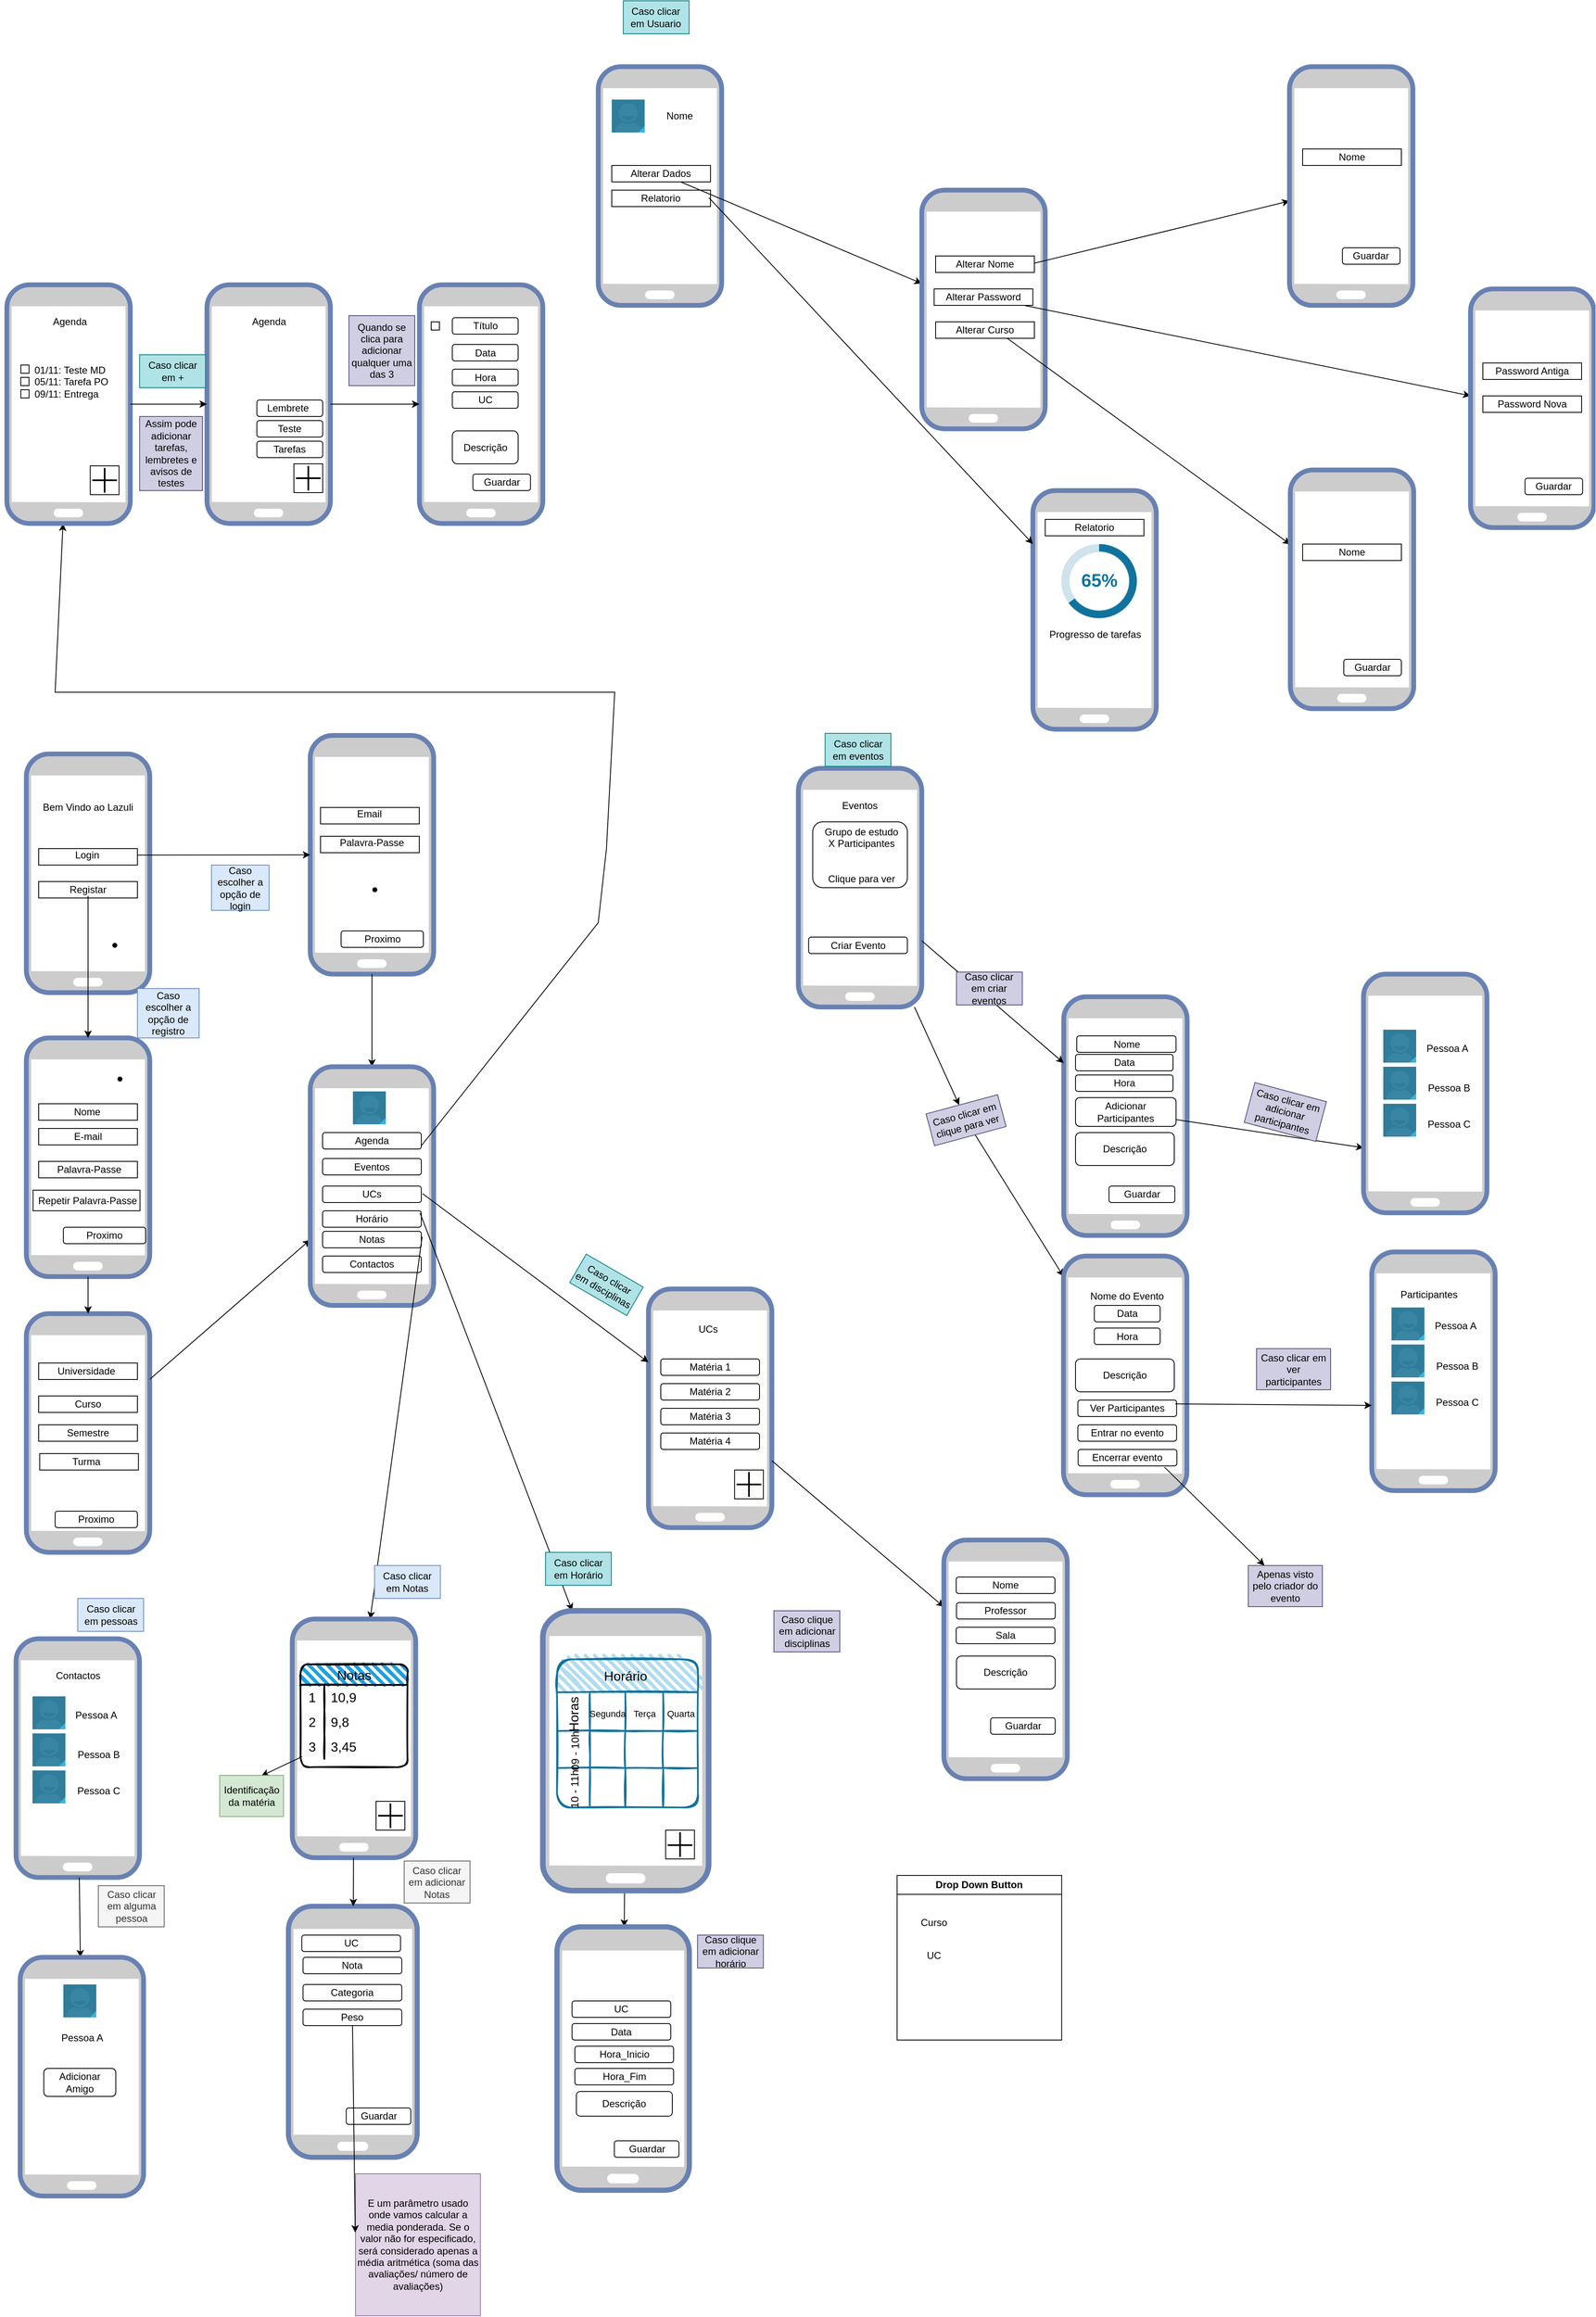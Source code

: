 <mxfile version="22.1.16" type="github">
  <diagram name="Página-1" id="cAdCbIKFTUZtztD2IjbC">
    <mxGraphModel dx="1986" dy="3345" grid="1" gridSize="10" guides="1" tooltips="1" connect="0" arrows="1" fold="1" page="1" pageScale="1" pageWidth="1169" pageHeight="827" math="0" shadow="0">
      <root>
        <mxCell id="0" />
        <mxCell id="1" parent="0" />
        <mxCell id="0KVhF8V3gHxktLooKfaU-1" value="" style="fontColor=#0066CC;verticalAlign=top;verticalLabelPosition=bottom;labelPosition=center;align=center;html=1;outlineConnect=0;fillColor=#CCCCCC;strokeColor=#6881B3;gradientColor=none;gradientDirection=north;strokeWidth=2;shape=mxgraph.networks.mobile;" parent="1" vertex="1">
          <mxGeometry x="125" y="-925" width="150" height="290" as="geometry" />
        </mxCell>
        <mxCell id="VMad6JrgPlULfduizpKx-3" value="" style="rounded=0;whiteSpace=wrap;html=1;" parent="1" vertex="1">
          <mxGeometry x="140" y="-810" width="120" height="20" as="geometry" />
        </mxCell>
        <mxCell id="VMad6JrgPlULfduizpKx-5" value="" style="rounded=0;whiteSpace=wrap;html=1;" parent="1" vertex="1">
          <mxGeometry x="140" y="-770" width="120" height="20" as="geometry" />
        </mxCell>
        <mxCell id="VMad6JrgPlULfduizpKx-17" value="Registar" style="text;html=1;strokeColor=none;fillColor=none;align=center;verticalAlign=middle;whiteSpace=wrap;rounded=0;" parent="1" vertex="1">
          <mxGeometry x="170" y="-767.5" width="60" height="15" as="geometry" />
        </mxCell>
        <mxCell id="VMad6JrgPlULfduizpKx-16" value="Login" style="text;html=1;strokeColor=none;fillColor=none;align=center;verticalAlign=middle;whiteSpace=wrap;rounded=0;" parent="1" vertex="1">
          <mxGeometry x="168.75" y="-810" width="60" height="15" as="geometry" />
        </mxCell>
        <mxCell id="0KVhF8V3gHxktLooKfaU-6" value="" style="fontColor=#0066CC;verticalAlign=top;verticalLabelPosition=bottom;labelPosition=center;align=center;html=1;outlineConnect=0;fillColor=#CCCCCC;strokeColor=#6881B3;gradientColor=none;gradientDirection=north;strokeWidth=2;shape=mxgraph.networks.mobile;" parent="1" vertex="1">
          <mxGeometry x="470" y="-947.5" width="150" height="290" as="geometry" />
        </mxCell>
        <mxCell id="0KVhF8V3gHxktLooKfaU-8" value="" style="fontColor=#0066CC;verticalAlign=top;verticalLabelPosition=bottom;labelPosition=center;align=center;html=1;outlineConnect=0;fillColor=#CCCCCC;strokeColor=#6881B3;gradientColor=none;gradientDirection=north;strokeWidth=2;shape=mxgraph.networks.mobile;" parent="1" vertex="1">
          <mxGeometry x="125" y="-245" width="150" height="290" as="geometry" />
        </mxCell>
        <mxCell id="VMad6JrgPlULfduizpKx-15" value="" style="rounded=0;whiteSpace=wrap;html=1;" parent="1" vertex="1">
          <mxGeometry x="482.5" y="-825" width="120" height="20" as="geometry" />
        </mxCell>
        <mxCell id="VMad6JrgPlULfduizpKx-19" value="Palavra-Passe" style="text;html=1;strokeColor=none;fillColor=none;align=center;verticalAlign=middle;whiteSpace=wrap;rounded=0;" parent="1" vertex="1">
          <mxGeometry x="491.25" y="-822.5" width="107.5" height="10" as="geometry" />
        </mxCell>
        <mxCell id="VMad6JrgPlULfduizpKx-14" value="" style="rounded=0;whiteSpace=wrap;html=1;" parent="1" vertex="1">
          <mxGeometry x="482.5" y="-860" width="120" height="20" as="geometry" />
        </mxCell>
        <mxCell id="VMad6JrgPlULfduizpKx-18" value="Email" style="text;html=1;strokeColor=none;fillColor=none;align=center;verticalAlign=middle;whiteSpace=wrap;rounded=0;" parent="1" vertex="1">
          <mxGeometry x="513.75" y="-855" width="56.25" height="5" as="geometry" />
        </mxCell>
        <mxCell id="0KVhF8V3gHxktLooKfaU-7" value="" style="fontColor=#0066CC;verticalAlign=top;verticalLabelPosition=bottom;labelPosition=center;align=center;html=1;outlineConnect=0;fillColor=#CCCCCC;strokeColor=#6881B3;gradientColor=none;gradientDirection=north;strokeWidth=2;shape=mxgraph.networks.mobile;" parent="1" vertex="1">
          <mxGeometry x="125" y="-580" width="150" height="290" as="geometry" />
        </mxCell>
        <mxCell id="VMad6JrgPlULfduizpKx-12" value="" style="rounded=0;whiteSpace=wrap;html=1;" parent="1" vertex="1">
          <mxGeometry x="140" y="-470" width="120" height="20" as="geometry" />
        </mxCell>
        <mxCell id="VMad6JrgPlULfduizpKx-10" value="" style="rounded=0;whiteSpace=wrap;html=1;" parent="1" vertex="1">
          <mxGeometry x="140" y="-500" width="120" height="20" as="geometry" />
        </mxCell>
        <mxCell id="VMad6JrgPlULfduizpKx-25" value="" style="rounded=0;whiteSpace=wrap;html=1;" parent="1" vertex="1">
          <mxGeometry x="133.13" y="-395" width="130" height="25" as="geometry" />
        </mxCell>
        <mxCell id="VMad6JrgPlULfduizpKx-27" value="Repetir Palavra-Passe" style="text;html=1;strokeColor=none;fillColor=none;align=center;verticalAlign=middle;whiteSpace=wrap;rounded=0;" parent="1" vertex="1">
          <mxGeometry x="132.5" y="-390" width="132.5" height="15" as="geometry" />
        </mxCell>
        <mxCell id="VMad6JrgPlULfduizpKx-20" value="Nome" style="text;html=1;strokeColor=none;fillColor=none;align=center;verticalAlign=middle;whiteSpace=wrap;rounded=0;" parent="1" vertex="1">
          <mxGeometry x="165" y="-495" width="67.5" height="10" as="geometry" />
        </mxCell>
        <mxCell id="VMad6JrgPlULfduizpKx-22" value="E-mail" style="text;html=1;strokeColor=none;fillColor=none;align=center;verticalAlign=middle;whiteSpace=wrap;rounded=0;" parent="1" vertex="1">
          <mxGeometry x="170" y="-465" width="60" height="10" as="geometry" />
        </mxCell>
        <mxCell id="0KVhF8V3gHxktLooKfaU-18" value="" style="rounded=0;whiteSpace=wrap;html=1;" parent="1" vertex="1">
          <mxGeometry x="140" y="-430" width="120" height="20" as="geometry" />
        </mxCell>
        <mxCell id="VMad6JrgPlULfduizpKx-23" value="Palavra-Passe" style="text;html=1;strokeColor=none;fillColor=none;align=center;verticalAlign=middle;whiteSpace=wrap;rounded=0;" parent="1" vertex="1">
          <mxGeometry x="153.75" y="-425" width="95" height="10" as="geometry" />
        </mxCell>
        <mxCell id="0KVhF8V3gHxktLooKfaU-20" value="" style="rounded=0;whiteSpace=wrap;html=1;" parent="1" vertex="1">
          <mxGeometry x="140" y="-185" width="120" height="20" as="geometry" />
        </mxCell>
        <mxCell id="0KVhF8V3gHxktLooKfaU-21" value="Universidade" style="text;html=1;strokeColor=none;fillColor=none;align=center;verticalAlign=middle;whiteSpace=wrap;rounded=0;" parent="1" vertex="1">
          <mxGeometry x="166.25" y="-182.5" width="63.75" height="15" as="geometry" />
        </mxCell>
        <mxCell id="0KVhF8V3gHxktLooKfaU-23" value="" style="rounded=0;whiteSpace=wrap;html=1;" parent="1" vertex="1">
          <mxGeometry x="140" y="-145" width="120" height="20" as="geometry" />
        </mxCell>
        <mxCell id="Im8DkBv-oJB0yEAL4bMb-1" value="" style="endArrow=classic;html=1;rounded=0;" parent="1" source="0KVhF8V3gHxktLooKfaU-8" target="PIecZ1-pUtgp4aDP-7Yr-34" edge="1">
          <mxGeometry width="50" height="50" relative="1" as="geometry">
            <mxPoint x="965" y="560" as="sourcePoint" />
            <mxPoint x="285" y="430" as="targetPoint" />
          </mxGeometry>
        </mxCell>
        <mxCell id="Im8DkBv-oJB0yEAL4bMb-4" value="Caso escolher a opção de registro" style="text;html=1;strokeColor=#6c8ebf;fillColor=#dae8fc;align=center;verticalAlign=middle;whiteSpace=wrap;rounded=0;" parent="1" vertex="1">
          <mxGeometry x="260" y="-640" width="75" height="60" as="geometry" />
        </mxCell>
        <mxCell id="Im8DkBv-oJB0yEAL4bMb-5" value="Caso escolher a opção de login" style="text;html=1;strokeColor=#6c8ebf;fillColor=#dae8fc;align=center;verticalAlign=middle;whiteSpace=wrap;rounded=0;" parent="1" vertex="1">
          <mxGeometry x="350" y="-790" width="70" height="55" as="geometry" />
        </mxCell>
        <mxCell id="Im8DkBv-oJB0yEAL4bMb-8" value="" style="endArrow=classic;html=1;rounded=0;" parent="1" source="0KVhF8V3gHxktLooKfaU-6" target="PIecZ1-pUtgp4aDP-7Yr-34" edge="1">
          <mxGeometry width="50" height="50" relative="1" as="geometry">
            <mxPoint x="280" y="110" as="sourcePoint" />
            <mxPoint x="985" y="-40" as="targetPoint" />
          </mxGeometry>
        </mxCell>
        <mxCell id="Im8DkBv-oJB0yEAL4bMb-9" value="Proximo" style="rounded=1;whiteSpace=wrap;html=1;" parent="1" vertex="1">
          <mxGeometry x="507.5" y="-710" width="100" height="20" as="geometry" />
        </mxCell>
        <mxCell id="Im8DkBv-oJB0yEAL4bMb-14" value="Bem Vindo ao Lazuli" style="text;html=1;strokeColor=none;fillColor=none;align=center;verticalAlign=middle;whiteSpace=wrap;rounded=0;" parent="1" vertex="1">
          <mxGeometry x="140" y="-875" width="120" height="30" as="geometry" />
        </mxCell>
        <mxCell id="zmDIpyJvA4lZAGfdypss-1" value="Proximo" style="rounded=1;whiteSpace=wrap;html=1;" parent="1" vertex="1">
          <mxGeometry x="170" y="-350" width="100" height="20" as="geometry" />
        </mxCell>
        <mxCell id="zmDIpyJvA4lZAGfdypss-3" value="Proximo" style="rounded=1;whiteSpace=wrap;html=1;" parent="1" vertex="1">
          <mxGeometry x="160" y="-5" width="100" height="20" as="geometry" />
        </mxCell>
        <mxCell id="PIecZ1-pUtgp4aDP-7Yr-6" value="" style="endArrow=classic;html=1;rounded=0;" parent="1" source="0KVhF8V3gHxktLooKfaU-7" target="0KVhF8V3gHxktLooKfaU-8" edge="1">
          <mxGeometry width="50" height="50" relative="1" as="geometry">
            <mxPoint x="275" y="-160" as="sourcePoint" />
            <mxPoint x="825" y="-300" as="targetPoint" />
          </mxGeometry>
        </mxCell>
        <mxCell id="PIecZ1-pUtgp4aDP-7Yr-7" value="" style="endArrow=classic;html=1;rounded=0;exitX=0.995;exitY=0.395;exitDx=0;exitDy=0;exitPerimeter=0;" parent="1" source="VMad6JrgPlULfduizpKx-3" target="0KVhF8V3gHxktLooKfaU-6" edge="1">
          <mxGeometry width="50" height="50" relative="1" as="geometry">
            <mxPoint x="620" y="-550" as="sourcePoint" />
            <mxPoint x="490" y="-690" as="targetPoint" />
            <Array as="points" />
          </mxGeometry>
        </mxCell>
        <mxCell id="PIecZ1-pUtgp4aDP-7Yr-8" value="" style="endArrow=classic;html=1;rounded=0;" parent="1" source="VMad6JrgPlULfduizpKx-17" target="0KVhF8V3gHxktLooKfaU-7" edge="1">
          <mxGeometry width="50" height="50" relative="1" as="geometry">
            <mxPoint x="290" y="-520" as="sourcePoint" />
            <mxPoint x="120" y="-670" as="targetPoint" />
            <Array as="points" />
          </mxGeometry>
        </mxCell>
        <mxCell id="PIecZ1-pUtgp4aDP-7Yr-16" value="Semestre" style="rounded=0;whiteSpace=wrap;html=1;" parent="1" vertex="1">
          <mxGeometry x="140" y="-110" width="120" height="20" as="geometry" />
        </mxCell>
        <mxCell id="PIecZ1-pUtgp4aDP-7Yr-17" value="" style="rounded=0;whiteSpace=wrap;html=1;" parent="1" vertex="1">
          <mxGeometry x="141.25" y="-75" width="120" height="20" as="geometry" />
        </mxCell>
        <mxCell id="PIecZ1-pUtgp4aDP-7Yr-19" value="Curso" style="text;html=1;strokeColor=none;fillColor=none;align=center;verticalAlign=middle;whiteSpace=wrap;rounded=0;" parent="1" vertex="1">
          <mxGeometry x="170" y="-140" width="60" height="10" as="geometry" />
        </mxCell>
        <mxCell id="PIecZ1-pUtgp4aDP-7Yr-22" value="Turma" style="text;html=1;strokeColor=none;fillColor=none;align=center;verticalAlign=middle;whiteSpace=wrap;rounded=0;" parent="1" vertex="1">
          <mxGeometry x="168.13" y="-70" width="60" height="10" as="geometry" />
        </mxCell>
        <mxCell id="PIecZ1-pUtgp4aDP-7Yr-34" value="" style="fontColor=#0066CC;verticalAlign=top;verticalLabelPosition=bottom;labelPosition=center;align=center;html=1;outlineConnect=0;fillColor=#CCCCCC;strokeColor=#6881B3;gradientColor=none;gradientDirection=north;strokeWidth=2;shape=mxgraph.networks.mobile;" parent="1" vertex="1">
          <mxGeometry x="470" y="-545" width="150" height="290" as="geometry" />
        </mxCell>
        <mxCell id="PIecZ1-pUtgp4aDP-7Yr-35" value="Agenda" style="rounded=1;whiteSpace=wrap;html=1;" parent="1" vertex="1">
          <mxGeometry x="485" y="-465" width="120" height="20" as="geometry" />
        </mxCell>
        <mxCell id="PIecZ1-pUtgp4aDP-7Yr-36" value="Horário" style="rounded=1;whiteSpace=wrap;html=1;" parent="1" vertex="1">
          <mxGeometry x="485" y="-370" width="120" height="20" as="geometry" />
        </mxCell>
        <mxCell id="PIecZ1-pUtgp4aDP-7Yr-37" value="UCs" style="rounded=1;whiteSpace=wrap;html=1;" parent="1" vertex="1">
          <mxGeometry x="485" y="-400" width="120" height="20" as="geometry" />
        </mxCell>
        <mxCell id="PIecZ1-pUtgp4aDP-7Yr-38" value="Eventos" style="rounded=1;whiteSpace=wrap;html=1;" parent="1" vertex="1">
          <mxGeometry x="485" y="-433.5" width="120" height="20" as="geometry" />
        </mxCell>
        <mxCell id="PIecZ1-pUtgp4aDP-7Yr-39" value="Notas" style="rounded=1;whiteSpace=wrap;html=1;" parent="1" vertex="1">
          <mxGeometry x="485" y="-345" width="120" height="20" as="geometry" />
        </mxCell>
        <mxCell id="PIecZ1-pUtgp4aDP-7Yr-40" value="" style="endArrow=classic;html=1;rounded=0;exitX=1;exitY=0.8;exitDx=0;exitDy=0;exitPerimeter=0;" parent="1" source="PIecZ1-pUtgp4aDP-7Yr-35" target="PIecZ1-pUtgp4aDP-7Yr-42" edge="1">
          <mxGeometry width="50" height="50" relative="1" as="geometry">
            <mxPoint x="980" y="260" as="sourcePoint" />
            <mxPoint x="985" y="390" as="targetPoint" />
            <Array as="points">
              <mxPoint x="820" y="-720" />
              <mxPoint x="830" y="-810" />
              <mxPoint x="840" y="-1000" />
              <mxPoint x="160" y="-1000" />
            </Array>
          </mxGeometry>
        </mxCell>
        <mxCell id="PIecZ1-pUtgp4aDP-7Yr-42" value="" style="fontColor=#0066CC;verticalAlign=top;verticalLabelPosition=bottom;labelPosition=center;align=center;html=1;outlineConnect=0;fillColor=#CCCCCC;strokeColor=#6881B3;gradientColor=none;gradientDirection=north;strokeWidth=2;shape=mxgraph.networks.mobile;" parent="1" vertex="1">
          <mxGeometry x="101.33" y="-1495" width="150" height="290" as="geometry" />
        </mxCell>
        <mxCell id="PIecZ1-pUtgp4aDP-7Yr-51" value="" style="fontColor=#0066CC;verticalAlign=top;verticalLabelPosition=bottom;labelPosition=center;align=center;html=1;outlineConnect=0;fillColor=#CCCCCC;strokeColor=#6881B3;gradientColor=none;gradientDirection=north;strokeWidth=2;shape=mxgraph.networks.mobile;" parent="1" vertex="1">
          <mxGeometry x="112.5" y="150" width="150" height="290" as="geometry" />
        </mxCell>
        <mxCell id="PIecZ1-pUtgp4aDP-7Yr-52" value="" style="fontColor=#0066CC;verticalAlign=top;verticalLabelPosition=bottom;labelPosition=center;align=center;html=1;outlineConnect=0;fillColor=#CCCCCC;strokeColor=#6881B3;gradientColor=none;gradientDirection=north;strokeWidth=2;shape=mxgraph.networks.mobile;" parent="1" vertex="1">
          <mxGeometry x="1063.17" y="-907.5" width="150" height="290" as="geometry" />
        </mxCell>
        <mxCell id="PIecZ1-pUtgp4aDP-7Yr-54" value="" style="verticalLabelPosition=bottom;verticalAlign=top;html=1;shadow=0;dashed=0;strokeWidth=1;shape=mxgraph.android.contact_badge_pressed;sketch=0;" parent="1" vertex="1">
          <mxGeometry x="132.5" y="220" width="40" height="40" as="geometry" />
        </mxCell>
        <mxCell id="PIecZ1-pUtgp4aDP-7Yr-55" value="" style="verticalLabelPosition=bottom;verticalAlign=top;html=1;shadow=0;dashed=0;strokeWidth=1;shape=mxgraph.android.contact_badge_pressed;sketch=0;" parent="1" vertex="1">
          <mxGeometry x="132.5" y="310" width="40" height="40" as="geometry" />
        </mxCell>
        <mxCell id="PIecZ1-pUtgp4aDP-7Yr-57" value="Contactos" style="text;html=1;strokeColor=none;fillColor=none;align=center;verticalAlign=middle;whiteSpace=wrap;rounded=0;" parent="1" vertex="1">
          <mxGeometry x="152.5" y="175" width="70" height="40" as="geometry" />
        </mxCell>
        <mxCell id="PIecZ1-pUtgp4aDP-7Yr-58" value="Contactos" style="rounded=1;whiteSpace=wrap;html=1;" parent="1" vertex="1">
          <mxGeometry x="485" y="-315" width="120" height="20" as="geometry" />
        </mxCell>
        <mxCell id="PIecZ1-pUtgp4aDP-7Yr-67" value="Pessoa B" style="text;html=1;strokeColor=none;fillColor=none;align=center;verticalAlign=middle;whiteSpace=wrap;rounded=0;" parent="1" vertex="1">
          <mxGeometry x="182.5" y="276" width="60" height="30" as="geometry" />
        </mxCell>
        <mxCell id="PIecZ1-pUtgp4aDP-7Yr-68" value="Pessoa C" style="text;html=1;strokeColor=none;fillColor=none;align=center;verticalAlign=middle;whiteSpace=wrap;rounded=0;" parent="1" vertex="1">
          <mxGeometry x="182.5" y="320" width="60" height="30" as="geometry" />
        </mxCell>
        <mxCell id="PIecZ1-pUtgp4aDP-7Yr-70" value="Caso clicar em pessoas" style="text;html=1;strokeColor=#6c8ebf;fillColor=#dae8fc;align=center;verticalAlign=middle;whiteSpace=wrap;rounded=0;rotation=0;" parent="1" vertex="1">
          <mxGeometry x="187.5" y="101" width="80" height="40" as="geometry" />
        </mxCell>
        <mxCell id="PIecZ1-pUtgp4aDP-7Yr-71" value="Eventos" style="text;html=1;strokeColor=none;fillColor=none;align=center;verticalAlign=middle;whiteSpace=wrap;rounded=0;" parent="1" vertex="1">
          <mxGeometry x="1108.17" y="-877.5" width="60" height="30" as="geometry" />
        </mxCell>
        <mxCell id="PIecZ1-pUtgp4aDP-7Yr-72" value="Caso clicar em eventos" style="text;html=1;strokeColor=#0e8088;fillColor=#b0e3e6;align=center;verticalAlign=middle;whiteSpace=wrap;rounded=0;rotation=0;" parent="1" vertex="1">
          <mxGeometry x="1095.67" y="-950" width="80" height="40" as="geometry" />
        </mxCell>
        <mxCell id="PIecZ1-pUtgp4aDP-7Yr-75" value="Agenda" style="text;html=1;strokeColor=none;fillColor=none;align=center;verticalAlign=middle;whiteSpace=wrap;rounded=0;" parent="1" vertex="1">
          <mxGeometry x="147.67" y="-1465" width="60" height="30" as="geometry" />
        </mxCell>
        <mxCell id="PIecZ1-pUtgp4aDP-7Yr-78" value="" style="whiteSpace=wrap;html=1;aspect=fixed;" parent="1" vertex="1">
          <mxGeometry x="202.67" y="-1275" width="35" height="35" as="geometry" />
        </mxCell>
        <mxCell id="PIecZ1-pUtgp4aDP-7Yr-84" value="" style="line;strokeWidth=2;direction=south;html=1;" parent="1" vertex="1">
          <mxGeometry x="215.17" y="-1272.5" width="10" height="30" as="geometry" />
        </mxCell>
        <mxCell id="PIecZ1-pUtgp4aDP-7Yr-85" value="" style="line;strokeWidth=2;html=1;" parent="1" vertex="1">
          <mxGeometry x="205.17" y="-1262.5" width="30" height="10" as="geometry" />
        </mxCell>
        <mxCell id="PIecZ1-pUtgp4aDP-7Yr-98" value="" style="rounded=1;whiteSpace=wrap;html=1;" parent="1" vertex="1">
          <mxGeometry x="1080.67" y="-842.5" width="115" height="80" as="geometry" />
        </mxCell>
        <mxCell id="PIecZ1-pUtgp4aDP-7Yr-99" value="Grupo de estudo&lt;br&gt;X Participantes&lt;br&gt;&lt;br&gt;&lt;br&gt;Clique para ver" style="text;html=1;strokeColor=none;fillColor=none;align=center;verticalAlign=middle;whiteSpace=wrap;rounded=0;" parent="1" vertex="1">
          <mxGeometry x="1091.25" y="-822.5" width="97.5" height="40" as="geometry" />
        </mxCell>
        <mxCell id="PIecZ1-pUtgp4aDP-7Yr-100" value="Criar Evento" style="rounded=1;whiteSpace=wrap;html=1;" parent="1" vertex="1">
          <mxGeometry x="1075.67" y="-702.5" width="120" height="20" as="geometry" />
        </mxCell>
        <mxCell id="m-_DFbzXISbO1GzNLeAH-19" value="" style="fontColor=#0066CC;verticalAlign=top;verticalLabelPosition=bottom;labelPosition=center;align=center;html=1;outlineConnect=0;fillColor=#CCCCCC;strokeColor=#6881B3;gradientColor=none;gradientDirection=north;strokeWidth=2;shape=mxgraph.networks.mobile;" parent="1" vertex="1">
          <mxGeometry x="344.5" y="-1495" width="150" height="290" as="geometry" />
        </mxCell>
        <mxCell id="m-_DFbzXISbO1GzNLeAH-20" value="" style="endArrow=classic;html=1;rounded=0;" parent="1" source="PIecZ1-pUtgp4aDP-7Yr-42" target="m-_DFbzXISbO1GzNLeAH-19" edge="1">
          <mxGeometry width="50" height="50" relative="1" as="geometry">
            <mxPoint x="312.67" y="-1445" as="sourcePoint" />
            <mxPoint x="312.67" y="-1305" as="targetPoint" />
          </mxGeometry>
        </mxCell>
        <mxCell id="m-_DFbzXISbO1GzNLeAH-21" value="Caso clicar em +" style="text;html=1;strokeColor=#0e8088;fillColor=#b0e3e6;align=center;verticalAlign=middle;whiteSpace=wrap;rounded=0;rotation=0;" parent="1" vertex="1">
          <mxGeometry x="262.67" y="-1410" width="80" height="40" as="geometry" />
        </mxCell>
        <mxCell id="m-_DFbzXISbO1GzNLeAH-25" value="" style="whiteSpace=wrap;html=1;aspect=fixed;" parent="1" vertex="1">
          <mxGeometry x="450.17" y="-1277.5" width="35" height="35" as="geometry" />
        </mxCell>
        <mxCell id="m-_DFbzXISbO1GzNLeAH-23" value="" style="line;strokeWidth=2;html=1;" parent="1" vertex="1">
          <mxGeometry x="452.67" y="-1265" width="30" height="10" as="geometry" />
        </mxCell>
        <mxCell id="m-_DFbzXISbO1GzNLeAH-24" value="" style="line;strokeWidth=2;direction=south;html=1;" parent="1" vertex="1">
          <mxGeometry x="462.67" y="-1275" width="10" height="30" as="geometry" />
        </mxCell>
        <mxCell id="m-_DFbzXISbO1GzNLeAH-27" value="" style="rounded=1;whiteSpace=wrap;html=1;" parent="1" vertex="1">
          <mxGeometry x="405.17" y="-1355" width="80" height="20" as="geometry" />
        </mxCell>
        <mxCell id="m-_DFbzXISbO1GzNLeAH-26" value="Lembrete" style="text;html=1;strokeColor=none;fillColor=none;align=center;verticalAlign=middle;whiteSpace=wrap;rounded=0;" parent="1" vertex="1">
          <mxGeometry x="412.67" y="-1360" width="60" height="30" as="geometry" />
        </mxCell>
        <mxCell id="m-_DFbzXISbO1GzNLeAH-28" value="" style="rounded=1;whiteSpace=wrap;html=1;" parent="1" vertex="1">
          <mxGeometry x="405.17" y="-1330" width="80" height="20" as="geometry" />
        </mxCell>
        <mxCell id="m-_DFbzXISbO1GzNLeAH-29" value="" style="rounded=1;whiteSpace=wrap;html=1;" parent="1" vertex="1">
          <mxGeometry x="405.17" y="-1305" width="80" height="20" as="geometry" />
        </mxCell>
        <mxCell id="m-_DFbzXISbO1GzNLeAH-30" value="Teste" style="text;html=1;strokeColor=none;fillColor=none;align=center;verticalAlign=middle;whiteSpace=wrap;rounded=0;" parent="1" vertex="1">
          <mxGeometry x="415.17" y="-1335" width="60" height="30" as="geometry" />
        </mxCell>
        <mxCell id="m-_DFbzXISbO1GzNLeAH-31" value="Tarefas" style="text;html=1;strokeColor=none;fillColor=none;align=center;verticalAlign=middle;whiteSpace=wrap;rounded=0;" parent="1" vertex="1">
          <mxGeometry x="415.17" y="-1310" width="60" height="30" as="geometry" />
        </mxCell>
        <mxCell id="m-_DFbzXISbO1GzNLeAH-45" value="Agenda" style="text;html=1;strokeColor=none;fillColor=none;align=center;verticalAlign=middle;whiteSpace=wrap;rounded=0;" parent="1" vertex="1">
          <mxGeometry x="389.5" y="-1465" width="60" height="30" as="geometry" />
        </mxCell>
        <mxCell id="m-_DFbzXISbO1GzNLeAH-59" value="&lt;ul&gt;&lt;li&gt;01/11: Teste MD&lt;/li&gt;&lt;li&gt;05/11: Tarefa PO&lt;/li&gt;&lt;li&gt;09/11: Entrega&lt;/li&gt;&lt;/ul&gt;" style="text;strokeColor=none;fillColor=none;html=1;whiteSpace=wrap;verticalAlign=middle;overflow=hidden;fontSize=12;fontFamily=Helvetica;fontColor=default;" parent="1" vertex="1">
          <mxGeometry x="93.34" y="-1417.5" width="144.33" height="80" as="geometry" />
        </mxCell>
        <mxCell id="m-_DFbzXISbO1GzNLeAH-60" value="Assim pode adicionar tarefas, lembretes e avisos de testes" style="text;html=1;strokeColor=#56517e;fillColor=#d0cee2;align=center;verticalAlign=middle;whiteSpace=wrap;rounded=0;rotation=0;" parent="1" vertex="1">
          <mxGeometry x="262.67" y="-1335" width="76.34" height="90" as="geometry" />
        </mxCell>
        <mxCell id="m-_DFbzXISbO1GzNLeAH-61" value="" style="fontColor=#0066CC;verticalAlign=top;verticalLabelPosition=bottom;labelPosition=center;align=center;html=1;outlineConnect=0;fillColor=#CCCCCC;strokeColor=#6881B3;gradientColor=none;gradientDirection=north;strokeWidth=2;shape=mxgraph.networks.mobile;" parent="1" vertex="1">
          <mxGeometry x="602.67" y="-1495" width="150" height="290" as="geometry" />
        </mxCell>
        <mxCell id="m-_DFbzXISbO1GzNLeAH-62" value="" style="endArrow=classic;html=1;rounded=0;" parent="1" source="m-_DFbzXISbO1GzNLeAH-19" target="m-_DFbzXISbO1GzNLeAH-61" edge="1">
          <mxGeometry width="50" height="50" relative="1" as="geometry">
            <mxPoint x="485.17" y="-1304" as="sourcePoint" />
            <mxPoint x="577.17" y="-1305" as="targetPoint" />
          </mxGeometry>
        </mxCell>
        <mxCell id="m-_DFbzXISbO1GzNLeAH-63" value="Quando se clica para adicionar qualquer uma das 3" style="text;html=1;strokeColor=#56517e;fillColor=#d0cee2;align=center;verticalAlign=middle;whiteSpace=wrap;rounded=0;rotation=0;" parent="1" vertex="1">
          <mxGeometry x="517" y="-1457.5" width="80" height="85" as="geometry" />
        </mxCell>
        <mxCell id="m-_DFbzXISbO1GzNLeAH-64" value="Título" style="rounded=1;whiteSpace=wrap;html=1;" parent="1" vertex="1">
          <mxGeometry x="642.67" y="-1455" width="80" height="20" as="geometry" />
        </mxCell>
        <mxCell id="m-_DFbzXISbO1GzNLeAH-66" value="Data" style="rounded=1;whiteSpace=wrap;html=1;" parent="1" vertex="1">
          <mxGeometry x="642.67" y="-1422.5" width="80" height="20" as="geometry" />
        </mxCell>
        <mxCell id="m-_DFbzXISbO1GzNLeAH-67" value="Hora" style="rounded=1;whiteSpace=wrap;html=1;" parent="1" vertex="1">
          <mxGeometry x="642.67" y="-1392.5" width="80" height="20" as="geometry" />
        </mxCell>
        <mxCell id="m-_DFbzXISbO1GzNLeAH-68" value="Descrição" style="rounded=1;whiteSpace=wrap;html=1;" parent="1" vertex="1">
          <mxGeometry x="642.67" y="-1317.5" width="80" height="40" as="geometry" />
        </mxCell>
        <mxCell id="m-_DFbzXISbO1GzNLeAH-74" value="Guardar" style="rounded=1;whiteSpace=wrap;html=1;" parent="1" vertex="1">
          <mxGeometry x="667.67" y="-1265" width="70" height="20" as="geometry" />
        </mxCell>
        <mxCell id="m-_DFbzXISbO1GzNLeAH-80" value="" style="endArrow=classic;html=1;rounded=0;" parent="1" source="PIecZ1-pUtgp4aDP-7Yr-51" target="dBM1_o9W2WK-wo57AJQ_-4" edge="1">
          <mxGeometry width="50" height="50" relative="1" as="geometry">
            <mxPoint x="282.5" y="310" as="sourcePoint" />
            <mxPoint x="190" y="520" as="targetPoint" />
          </mxGeometry>
        </mxCell>
        <mxCell id="m-_DFbzXISbO1GzNLeAH-82" value="Caso clicar em alguma pessoa" style="text;html=1;strokeColor=#666666;fillColor=#f5f5f5;align=center;verticalAlign=middle;whiteSpace=wrap;rounded=0;rotation=0;fontColor=#333333;" parent="1" vertex="1">
          <mxGeometry x="212.5" y="450" width="80" height="50" as="geometry" />
        </mxCell>
        <mxCell id="m-_DFbzXISbO1GzNLeAH-92" value="" style="fontColor=#0066CC;verticalAlign=top;verticalLabelPosition=bottom;labelPosition=center;align=center;html=1;outlineConnect=0;fillColor=#CCCCCC;strokeColor=#6881B3;gradientColor=none;gradientDirection=north;strokeWidth=2;shape=mxgraph.networks.mobile;" parent="1" vertex="1">
          <mxGeometry x="1385.67" y="-630" width="150" height="290" as="geometry" />
        </mxCell>
        <mxCell id="m-_DFbzXISbO1GzNLeAH-93" value="" style="endArrow=classic;html=1;rounded=0;" parent="1" target="m-_DFbzXISbO1GzNLeAH-92" edge="1" source="PIecZ1-pUtgp4aDP-7Yr-52">
          <mxGeometry width="50" height="50" relative="1" as="geometry">
            <mxPoint x="1033.5" y="-490" as="sourcePoint" />
            <mxPoint x="1133.5" y="-490" as="targetPoint" />
            <Array as="points" />
          </mxGeometry>
        </mxCell>
        <mxCell id="m-_DFbzXISbO1GzNLeAH-94" value="Nome" style="rounded=1;whiteSpace=wrap;html=1;" parent="1" vertex="1">
          <mxGeometry x="1401.5" y="-582.5" width="120.67" height="20" as="geometry" />
        </mxCell>
        <mxCell id="m-_DFbzXISbO1GzNLeAH-96" value="Adicionar Participantes" style="rounded=1;whiteSpace=wrap;html=1;" parent="1" vertex="1">
          <mxGeometry x="1400" y="-507.5" width="122.17" height="35" as="geometry" />
        </mxCell>
        <mxCell id="m-_DFbzXISbO1GzNLeAH-97" value="Descrição" style="rounded=1;whiteSpace=wrap;html=1;" parent="1" vertex="1">
          <mxGeometry x="1400.0" y="-465" width="120" height="40" as="geometry" />
        </mxCell>
        <mxCell id="m-_DFbzXISbO1GzNLeAH-98" value="Guardar" style="rounded=1;whiteSpace=wrap;html=1;" parent="1" vertex="1">
          <mxGeometry x="1440.67" y="-400" width="80" height="20" as="geometry" />
        </mxCell>
        <mxCell id="m-_DFbzXISbO1GzNLeAH-99" value="Caso clicar em criar eventos" style="text;html=1;strokeColor=#56517e;fillColor=#d0cee2;align=center;verticalAlign=middle;whiteSpace=wrap;rounded=0;rotation=0;" parent="1" vertex="1">
          <mxGeometry x="1255.33" y="-660" width="80" height="40" as="geometry" />
        </mxCell>
        <mxCell id="m-_DFbzXISbO1GzNLeAH-100" value="" style="endArrow=classic;html=1;rounded=0;exitX=1.008;exitY=0.327;exitDx=0;exitDy=0;exitPerimeter=0;" parent="1" source="PIecZ1-pUtgp4aDP-7Yr-39" target="m-_DFbzXISbO1GzNLeAH-101" edge="1">
          <mxGeometry width="50" height="50" relative="1" as="geometry">
            <mxPoint x="688.46" y="-150" as="sourcePoint" />
            <mxPoint x="688.46" y="210" as="targetPoint" />
          </mxGeometry>
        </mxCell>
        <mxCell id="m-_DFbzXISbO1GzNLeAH-101" value="" style="fontColor=#0066CC;verticalAlign=top;verticalLabelPosition=bottom;labelPosition=center;align=center;html=1;outlineConnect=0;fillColor=#CCCCCC;strokeColor=#6881B3;gradientColor=none;gradientDirection=north;strokeWidth=2;shape=mxgraph.networks.mobile;" parent="1" vertex="1">
          <mxGeometry x="448.17" y="126" width="150" height="290" as="geometry" />
        </mxCell>
        <mxCell id="m-_DFbzXISbO1GzNLeAH-103" value="" style="endArrow=classic;html=1;rounded=0;exitX=0.987;exitY=0.135;exitDx=0;exitDy=0;exitPerimeter=0;" parent="1" source="PIecZ1-pUtgp4aDP-7Yr-36" target="m-_DFbzXISbO1GzNLeAH-102" edge="1">
          <mxGeometry width="50" height="50" relative="1" as="geometry">
            <mxPoint x="690" y="-203" as="sourcePoint" />
            <mxPoint x="753" y="155" as="targetPoint" />
          </mxGeometry>
        </mxCell>
        <mxCell id="m-_DFbzXISbO1GzNLeAH-104" value="" style="fontColor=#0066CC;verticalAlign=top;verticalLabelPosition=bottom;labelPosition=center;align=center;html=1;outlineConnect=0;fillColor=#CCCCCC;strokeColor=#6881B3;gradientColor=none;gradientDirection=north;strokeWidth=2;shape=mxgraph.networks.mobile;" parent="1" vertex="1">
          <mxGeometry x="881.0" y="-275" width="150" height="290" as="geometry" />
        </mxCell>
        <mxCell id="m-_DFbzXISbO1GzNLeAH-105" value="" style="endArrow=classic;html=1;rounded=0;exitX=1.012;exitY=0.458;exitDx=0;exitDy=0;exitPerimeter=0;" parent="1" source="PIecZ1-pUtgp4aDP-7Yr-37" target="m-_DFbzXISbO1GzNLeAH-104" edge="1">
          <mxGeometry width="50" height="50" relative="1" as="geometry">
            <mxPoint x="710" y="-260" as="sourcePoint" />
            <mxPoint x="866" y="47" as="targetPoint" />
          </mxGeometry>
        </mxCell>
        <mxCell id="m-_DFbzXISbO1GzNLeAH-107" value="Caso clicar em disciplinas" style="text;html=1;strokeColor=#0e8088;fillColor=#b0e3e6;align=center;verticalAlign=middle;whiteSpace=wrap;rounded=0;rotation=30;" parent="1" vertex="1">
          <mxGeometry x="790" y="-300" width="80" height="40" as="geometry" />
        </mxCell>
        <mxCell id="m-_DFbzXISbO1GzNLeAH-108" value="Caso clicar em Horário" style="text;html=1;strokeColor=#0e8088;fillColor=#b0e3e6;align=center;verticalAlign=middle;whiteSpace=wrap;rounded=0;rotation=0;" parent="1" vertex="1">
          <mxGeometry x="755.92" y="45" width="80" height="40" as="geometry" />
        </mxCell>
        <mxCell id="m-_DFbzXISbO1GzNLeAH-109" value="Caso clicar em Notas" style="text;html=1;strokeColor=#6c8ebf;fillColor=#dae8fc;align=center;verticalAlign=middle;whiteSpace=wrap;rounded=0;rotation=0;" parent="1" vertex="1">
          <mxGeometry x="548.17" y="61" width="80" height="40" as="geometry" />
        </mxCell>
        <mxCell id="m-_DFbzXISbO1GzNLeAH-110" value="Matéria 1" style="rounded=1;whiteSpace=wrap;html=1;" parent="1" vertex="1">
          <mxGeometry x="896.0" y="-190" width="120" height="20" as="geometry" />
        </mxCell>
        <mxCell id="m-_DFbzXISbO1GzNLeAH-111" value="Matéria 2" style="rounded=1;whiteSpace=wrap;html=1;" parent="1" vertex="1">
          <mxGeometry x="896.0" y="-160" width="120" height="20" as="geometry" />
        </mxCell>
        <mxCell id="m-_DFbzXISbO1GzNLeAH-112" value="Matéria 3" style="rounded=1;whiteSpace=wrap;html=1;" parent="1" vertex="1">
          <mxGeometry x="896.0" y="-130" width="120" height="20" as="geometry" />
        </mxCell>
        <mxCell id="m-_DFbzXISbO1GzNLeAH-113" value="Matéria 4" style="rounded=1;whiteSpace=wrap;html=1;" parent="1" vertex="1">
          <mxGeometry x="896.0" y="-100" width="120" height="20" as="geometry" />
        </mxCell>
        <mxCell id="m-_DFbzXISbO1GzNLeAH-115" value="" style="endArrow=classic;html=1;rounded=0;" parent="1" source="m-_DFbzXISbO1GzNLeAH-104" target="m-_DFbzXISbO1GzNLeAH-116" edge="1">
          <mxGeometry width="50" height="50" relative="1" as="geometry">
            <mxPoint x="1035" y="-175" as="sourcePoint" />
            <mxPoint x="1270" y="-114" as="targetPoint" />
          </mxGeometry>
        </mxCell>
        <mxCell id="m-_DFbzXISbO1GzNLeAH-116" value="" style="fontColor=#0066CC;verticalAlign=top;verticalLabelPosition=bottom;labelPosition=center;align=center;html=1;outlineConnect=0;fillColor=#CCCCCC;strokeColor=#6881B3;gradientColor=none;gradientDirection=north;strokeWidth=2;shape=mxgraph.networks.mobile;" parent="1" vertex="1">
          <mxGeometry x="1240" y="30" width="150" height="290" as="geometry" />
        </mxCell>
        <mxCell id="m-_DFbzXISbO1GzNLeAH-117" value="Caso clique em adicionar disciplinas" style="text;html=1;strokeColor=#56517e;fillColor=#d0cee2;align=center;verticalAlign=middle;whiteSpace=wrap;rounded=0;rotation=0;" parent="1" vertex="1">
          <mxGeometry x="1033.5" y="116" width="80" height="50" as="geometry" />
        </mxCell>
        <mxCell id="m-_DFbzXISbO1GzNLeAH-118" value="Guardar" style="rounded=1;whiteSpace=wrap;html=1;" parent="1" vertex="1">
          <mxGeometry x="1296.83" y="246" width="78.5" height="20" as="geometry" />
        </mxCell>
        <mxCell id="m-_DFbzXISbO1GzNLeAH-119" value="Nome" style="rounded=1;whiteSpace=wrap;html=1;" parent="1" vertex="1">
          <mxGeometry x="1255" y="75" width="120" height="20" as="geometry" />
        </mxCell>
        <mxCell id="m-_DFbzXISbO1GzNLeAH-120" value="Professor" style="rounded=1;whiteSpace=wrap;html=1;" parent="1" vertex="1">
          <mxGeometry x="781.91" y="578" width="120" height="20" as="geometry" />
        </mxCell>
        <mxCell id="m-_DFbzXISbO1GzNLeAH-121" value="Sala" style="rounded=1;whiteSpace=wrap;html=1;" parent="1" vertex="1">
          <mxGeometry x="1255" y="136" width="120" height="20" as="geometry" />
        </mxCell>
        <mxCell id="m-_DFbzXISbO1GzNLeAH-140" value="" style="endArrow=classic;html=1;rounded=0;" parent="1" source="m-_DFbzXISbO1GzNLeAH-102" target="m-_DFbzXISbO1GzNLeAH-141" edge="1">
          <mxGeometry width="50" height="50" relative="1" as="geometry">
            <mxPoint x="1012.42" y="79.5" as="sourcePoint" />
            <mxPoint x="1208.42" y="370.5" as="targetPoint" />
          </mxGeometry>
        </mxCell>
        <mxCell id="m-_DFbzXISbO1GzNLeAH-141" value="" style="fontColor=#0066CC;verticalAlign=top;verticalLabelPosition=bottom;labelPosition=center;align=center;html=1;outlineConnect=0;fillColor=#CCCCCC;strokeColor=#6881B3;gradientColor=none;gradientDirection=north;strokeWidth=2;shape=mxgraph.networks.mobile;" parent="1" vertex="1">
          <mxGeometry x="769.84" y="500" width="160.83" height="320" as="geometry" />
        </mxCell>
        <mxCell id="m-_DFbzXISbO1GzNLeAH-142" value="Caso clique em adicionar horário" style="text;html=1;strokeColor=#56517e;fillColor=#d0cee2;align=center;verticalAlign=middle;whiteSpace=wrap;rounded=0;rotation=0;" parent="1" vertex="1">
          <mxGeometry x="940.67" y="510" width="80" height="40" as="geometry" />
        </mxCell>
        <mxCell id="m-_DFbzXISbO1GzNLeAH-143" value="Guardar" style="rounded=1;whiteSpace=wrap;html=1;" parent="1" vertex="1">
          <mxGeometry x="839.58" y="760" width="78.5" height="20" as="geometry" />
        </mxCell>
        <mxCell id="m-_DFbzXISbO1GzNLeAH-146" value="Data" style="rounded=1;whiteSpace=wrap;html=1;" parent="1" vertex="1">
          <mxGeometry x="788.17" y="617.5" width="120" height="20" as="geometry" />
        </mxCell>
        <mxCell id="m-_DFbzXISbO1GzNLeAH-149" value="" style="fontColor=#0066CC;verticalAlign=top;verticalLabelPosition=bottom;labelPosition=center;align=center;html=1;outlineConnect=0;fillColor=#CCCCCC;strokeColor=#6881B3;gradientColor=none;gradientDirection=north;strokeWidth=2;shape=mxgraph.networks.mobile;" parent="1" vertex="1">
          <mxGeometry x="443.51" y="475" width="156.49" height="305" as="geometry" />
        </mxCell>
        <mxCell id="m-_DFbzXISbO1GzNLeAH-150" value="" style="endArrow=classic;html=1;rounded=0;" parent="1" source="m-_DFbzXISbO1GzNLeAH-101" target="m-_DFbzXISbO1GzNLeAH-149" edge="1">
          <mxGeometry width="50" height="50" relative="1" as="geometry">
            <mxPoint x="693.34" y="-44" as="sourcePoint" />
            <mxPoint x="781.34" y="559" as="targetPoint" />
          </mxGeometry>
        </mxCell>
        <mxCell id="m-_DFbzXISbO1GzNLeAH-154" value="Caso clicar em adicionar Notas" style="text;html=1;strokeColor=#666666;fillColor=#f5f5f5;align=center;verticalAlign=middle;whiteSpace=wrap;rounded=0;rotation=0;fontColor=#333333;" parent="1" vertex="1">
          <mxGeometry x="584.17" y="420" width="80" height="51" as="geometry" />
        </mxCell>
        <mxCell id="m-_DFbzXISbO1GzNLeAH-155" value="Guardar" style="rounded=1;whiteSpace=wrap;html=1;" parent="1" vertex="1">
          <mxGeometry x="513.75" y="720" width="78.5" height="20" as="geometry" />
        </mxCell>
        <mxCell id="m-_DFbzXISbO1GzNLeAH-156" value="UC" style="rounded=1;whiteSpace=wrap;html=1;" parent="1" vertex="1">
          <mxGeometry x="459.76" y="510" width="120" height="20" as="geometry" />
        </mxCell>
        <mxCell id="m-_DFbzXISbO1GzNLeAH-157" value="Nota" style="rounded=1;whiteSpace=wrap;html=1;" parent="1" vertex="1">
          <mxGeometry x="461.25" y="537" width="120" height="20" as="geometry" />
        </mxCell>
        <mxCell id="m-_DFbzXISbO1GzNLeAH-159" value="Categoria" style="rounded=1;whiteSpace=wrap;html=1;" parent="1" vertex="1">
          <mxGeometry x="461.25" y="570" width="120" height="20" as="geometry" />
        </mxCell>
        <mxCell id="m-_DFbzXISbO1GzNLeAH-160" value="Peso" style="rounded=1;whiteSpace=wrap;html=1;" parent="1" vertex="1">
          <mxGeometry x="461.25" y="600" width="120" height="20" as="geometry" />
        </mxCell>
        <mxCell id="m-_DFbzXISbO1GzNLeAH-163" value="E um parâmetro usado onde vamos calcular a media ponderada. Se o valor não for especificado, será considerado apenas a média aritmética (soma das avaliações/ número de avaliações)" style="text;html=1;strokeColor=#9673a6;fillColor=#e1d5e7;align=center;verticalAlign=middle;whiteSpace=wrap;rounded=0;rotation=0;" parent="1" vertex="1">
          <mxGeometry x="525" y="800" width="151.83" height="172.5" as="geometry" />
        </mxCell>
        <mxCell id="m-_DFbzXISbO1GzNLeAH-164" value="" style="endArrow=classic;html=1;rounded=0;entryX=-0.002;entryY=0.414;entryDx=0;entryDy=0;entryPerimeter=0;" parent="1" source="m-_DFbzXISbO1GzNLeAH-160" target="m-_DFbzXISbO1GzNLeAH-163" edge="1">
          <mxGeometry width="50" height="50" relative="1" as="geometry">
            <mxPoint x="1007.84" y="374.5" as="sourcePoint" />
            <mxPoint x="642.5" y="641" as="targetPoint" />
          </mxGeometry>
        </mxCell>
        <mxCell id="m-_DFbzXISbO1GzNLeAH-165" value="Hora_Inicio" style="rounded=1;whiteSpace=wrap;html=1;" parent="1" vertex="1">
          <mxGeometry x="791.58" y="645" width="120" height="20" as="geometry" />
        </mxCell>
        <mxCell id="m-_DFbzXISbO1GzNLeAH-166" value="Notas" style="shape=table;startSize=25;container=1;collapsible=0;childLayout=tableLayout;fixedRows=1;rowLines=0;fontStyle=0;strokeColor=default;fontSize=16;rounded=1;sketch=1;fillWeight=4;hachureGap=8;hachureAngle=45;strokeWidth=2;align=center;verticalAlign=middle;fontFamily=Helvetica;fontColor=default;fillColor=#1ba1e2;html=1;" parent="1" vertex="1">
          <mxGeometry x="458.17" y="181" width="130" height="125" as="geometry" />
        </mxCell>
        <mxCell id="m-_DFbzXISbO1GzNLeAH-167" value="" style="shape=tableRow;horizontal=0;startSize=0;swimlaneHead=0;swimlaneBody=0;top=0;left=0;bottom=0;right=0;collapsible=0;dropTarget=0;fillColor=none;points=[[0,0.5],[1,0.5]];portConstraint=eastwest;strokeColor=inherit;fontSize=16;rounded=1;sketch=1;fillWeight=4;hachureGap=8;hachureAngle=45;strokeWidth=2;align=center;verticalAlign=middle;fontFamily=Helvetica;fontColor=default;html=1;" parent="m-_DFbzXISbO1GzNLeAH-166" vertex="1">
          <mxGeometry y="25" width="130" height="30" as="geometry" />
        </mxCell>
        <mxCell id="m-_DFbzXISbO1GzNLeAH-168" value="1" style="shape=partialRectangle;html=1;whiteSpace=wrap;connectable=0;fillColor=none;top=0;left=0;bottom=0;right=0;overflow=hidden;pointerEvents=1;strokeColor=inherit;fontSize=16;rounded=1;sketch=1;fillWeight=4;hachureGap=8;hachureAngle=45;strokeWidth=2;align=center;verticalAlign=middle;fontFamily=Helvetica;fontColor=default;" parent="m-_DFbzXISbO1GzNLeAH-167" vertex="1">
          <mxGeometry width="29" height="30" as="geometry">
            <mxRectangle width="29" height="30" as="alternateBounds" />
          </mxGeometry>
        </mxCell>
        <mxCell id="m-_DFbzXISbO1GzNLeAH-169" value="10,9" style="shape=partialRectangle;html=1;whiteSpace=wrap;connectable=0;fillColor=none;top=0;left=0;bottom=0;right=0;align=left;spacingLeft=6;overflow=hidden;strokeColor=inherit;fontSize=16;rounded=1;sketch=1;fillWeight=4;hachureGap=8;hachureAngle=45;strokeWidth=2;verticalAlign=middle;fontFamily=Helvetica;fontColor=default;" parent="m-_DFbzXISbO1GzNLeAH-167" vertex="1">
          <mxGeometry x="29" width="101" height="30" as="geometry">
            <mxRectangle width="101" height="30" as="alternateBounds" />
          </mxGeometry>
        </mxCell>
        <mxCell id="m-_DFbzXISbO1GzNLeAH-170" value="" style="shape=tableRow;horizontal=0;startSize=0;swimlaneHead=0;swimlaneBody=0;top=0;left=0;bottom=0;right=0;collapsible=0;dropTarget=0;fillColor=none;points=[[0,0.5],[1,0.5]];portConstraint=eastwest;strokeColor=inherit;fontSize=16;rounded=1;sketch=1;fillWeight=4;hachureGap=8;hachureAngle=45;strokeWidth=2;align=center;verticalAlign=middle;fontFamily=Helvetica;fontColor=default;html=1;" parent="m-_DFbzXISbO1GzNLeAH-166" vertex="1">
          <mxGeometry y="55" width="130" height="30" as="geometry" />
        </mxCell>
        <mxCell id="m-_DFbzXISbO1GzNLeAH-171" value="2" style="shape=partialRectangle;html=1;whiteSpace=wrap;connectable=0;fillColor=none;top=0;left=0;bottom=0;right=0;overflow=hidden;strokeColor=inherit;fontSize=16;rounded=1;sketch=1;fillWeight=4;hachureGap=8;hachureAngle=45;strokeWidth=2;align=center;verticalAlign=middle;fontFamily=Helvetica;fontColor=default;" parent="m-_DFbzXISbO1GzNLeAH-170" vertex="1">
          <mxGeometry width="29" height="30" as="geometry">
            <mxRectangle width="29" height="30" as="alternateBounds" />
          </mxGeometry>
        </mxCell>
        <mxCell id="m-_DFbzXISbO1GzNLeAH-172" value="9,8" style="shape=partialRectangle;html=1;whiteSpace=wrap;connectable=0;fillColor=none;top=0;left=0;bottom=0;right=0;align=left;spacingLeft=6;overflow=hidden;strokeColor=inherit;fontSize=16;rounded=1;sketch=1;fillWeight=4;hachureGap=8;hachureAngle=45;strokeWidth=2;verticalAlign=middle;fontFamily=Helvetica;fontColor=default;" parent="m-_DFbzXISbO1GzNLeAH-170" vertex="1">
          <mxGeometry x="29" width="101" height="30" as="geometry">
            <mxRectangle width="101" height="30" as="alternateBounds" />
          </mxGeometry>
        </mxCell>
        <mxCell id="m-_DFbzXISbO1GzNLeAH-173" value="" style="shape=tableRow;horizontal=0;startSize=0;swimlaneHead=0;swimlaneBody=0;top=0;left=0;bottom=0;right=0;collapsible=0;dropTarget=0;fillColor=none;points=[[0,0.5],[1,0.5]];portConstraint=eastwest;strokeColor=inherit;fontSize=16;rounded=1;sketch=1;fillWeight=4;hachureGap=8;hachureAngle=45;strokeWidth=2;align=center;verticalAlign=middle;fontFamily=Helvetica;fontColor=default;html=1;" parent="m-_DFbzXISbO1GzNLeAH-166" vertex="1">
          <mxGeometry y="85" width="130" height="30" as="geometry" />
        </mxCell>
        <mxCell id="m-_DFbzXISbO1GzNLeAH-174" value="3" style="shape=partialRectangle;html=1;whiteSpace=wrap;connectable=0;fillColor=none;top=0;left=0;bottom=0;right=0;overflow=hidden;strokeColor=inherit;fontSize=16;rounded=1;sketch=1;fillWeight=4;hachureGap=8;hachureAngle=45;strokeWidth=2;align=center;verticalAlign=middle;fontFamily=Helvetica;fontColor=default;" parent="m-_DFbzXISbO1GzNLeAH-173" vertex="1">
          <mxGeometry width="29" height="30" as="geometry">
            <mxRectangle width="29" height="30" as="alternateBounds" />
          </mxGeometry>
        </mxCell>
        <mxCell id="m-_DFbzXISbO1GzNLeAH-175" value="3,45" style="shape=partialRectangle;html=1;whiteSpace=wrap;connectable=0;fillColor=none;top=0;left=0;bottom=0;right=0;align=left;spacingLeft=6;overflow=hidden;strokeColor=inherit;fontSize=16;rounded=1;sketch=1;fillWeight=4;hachureGap=8;hachureAngle=45;strokeWidth=2;verticalAlign=middle;fontFamily=Helvetica;fontColor=default;" parent="m-_DFbzXISbO1GzNLeAH-173" vertex="1">
          <mxGeometry x="29" width="101" height="30" as="geometry">
            <mxRectangle width="101" height="30" as="alternateBounds" />
          </mxGeometry>
        </mxCell>
        <mxCell id="m-_DFbzXISbO1GzNLeAH-176" value="" style="endArrow=classic;html=1;rounded=0;exitX=0.015;exitY=0.906;exitDx=0;exitDy=0;exitPerimeter=0;entryX=0.654;entryY=0.01;entryDx=0;entryDy=0;entryPerimeter=0;" parent="1" source="m-_DFbzXISbO1GzNLeAH-173" target="m-_DFbzXISbO1GzNLeAH-177" edge="1">
          <mxGeometry width="50" height="50" relative="1" as="geometry">
            <mxPoint x="386.75" y="294.5" as="sourcePoint" />
            <mxPoint x="417.5" y="346" as="targetPoint" />
          </mxGeometry>
        </mxCell>
        <mxCell id="m-_DFbzXISbO1GzNLeAH-177" value="Identificação da matéria" style="text;html=1;strokeColor=#82b366;fillColor=#d5e8d4;align=center;verticalAlign=middle;whiteSpace=wrap;rounded=0;rotation=0;" parent="1" vertex="1">
          <mxGeometry x="360" y="316" width="77.5" height="50" as="geometry" />
        </mxCell>
        <mxCell id="m-_DFbzXISbO1GzNLeAH-178" value="" style="verticalLabelPosition=bottom;verticalAlign=top;html=1;shadow=0;dashed=0;strokeWidth=1;shape=mxgraph.android.contact_badge_pressed;sketch=0;" parent="1" vertex="1">
          <mxGeometry x="521.88" y="-515" width="40" height="40" as="geometry" />
        </mxCell>
        <mxCell id="qVZnhwR5oblb5ogb_L6s-5" value="" style="endArrow=classic;html=1;rounded=0;" parent="1" source="qVZnhwR5oblb5ogb_L6s-7" target="qVZnhwR5oblb5ogb_L6s-6" edge="1">
          <mxGeometry width="50" height="50" relative="1" as="geometry">
            <mxPoint x="1140" y="-420" as="sourcePoint" />
            <mxPoint x="1360" y="-250" as="targetPoint" />
          </mxGeometry>
        </mxCell>
        <mxCell id="qVZnhwR5oblb5ogb_L6s-6" value="" style="fontColor=#0066CC;verticalAlign=top;verticalLabelPosition=bottom;labelPosition=center;align=center;html=1;outlineConnect=0;fillColor=#CCCCCC;strokeColor=#6881B3;gradientColor=none;gradientDirection=north;strokeWidth=2;shape=mxgraph.networks.mobile;" parent="1" vertex="1">
          <mxGeometry x="1385.33" y="-315" width="150" height="290" as="geometry" />
        </mxCell>
        <mxCell id="dBM1_o9W2WK-wo57AJQ_-2" value="" style="verticalLabelPosition=bottom;verticalAlign=top;html=1;shadow=0;dashed=0;strokeWidth=1;shape=mxgraph.android.contact_badge_pressed;sketch=0;" parent="1" vertex="1">
          <mxGeometry x="132.5" y="265" width="40" height="40" as="geometry" />
        </mxCell>
        <mxCell id="dBM1_o9W2WK-wo57AJQ_-3" value="Pessoa A" style="text;html=1;strokeColor=none;fillColor=none;align=center;verticalAlign=middle;whiteSpace=wrap;rounded=0;" parent="1" vertex="1">
          <mxGeometry x="180.0" y="227.5" width="60" height="30" as="geometry" />
        </mxCell>
        <mxCell id="dBM1_o9W2WK-wo57AJQ_-4" value="" style="fontColor=#0066CC;verticalAlign=top;verticalLabelPosition=bottom;labelPosition=center;align=center;html=1;outlineConnect=0;fillColor=#CCCCCC;strokeColor=#6881B3;gradientColor=none;gradientDirection=north;strokeWidth=2;shape=mxgraph.networks.mobile;" parent="1" vertex="1">
          <mxGeometry x="117.5" y="537" width="150" height="290" as="geometry" />
        </mxCell>
        <mxCell id="dBM1_o9W2WK-wo57AJQ_-5" value="" style="verticalLabelPosition=bottom;verticalAlign=top;html=1;shadow=0;dashed=0;strokeWidth=1;shape=mxgraph.android.contact_badge_pressed;sketch=0;" parent="1" vertex="1">
          <mxGeometry x="170.0" y="570" width="40" height="40" as="geometry" />
        </mxCell>
        <mxCell id="dBM1_o9W2WK-wo57AJQ_-6" value="Pessoa A" style="text;html=1;strokeColor=none;fillColor=none;align=center;verticalAlign=middle;whiteSpace=wrap;rounded=0;" parent="1" vertex="1">
          <mxGeometry x="162.5" y="620" width="60" height="30" as="geometry" />
        </mxCell>
        <mxCell id="dBM1_o9W2WK-wo57AJQ_-8" value="Adicionar Amigo" style="rounded=1;whiteSpace=wrap;html=1;" parent="1" vertex="1">
          <mxGeometry x="146.25" y="672" width="87.5" height="34" as="geometry" />
        </mxCell>
        <mxCell id="Rh49TcZlt0-jSSoLgnau-1" value="UCs&lt;div style=&quot;text-align: center;&quot;&gt;&lt;/div&gt;" style="text;whiteSpace=wrap;html=1;" parent="1" vertex="1">
          <mxGeometry x="940" y="-240" width="23.75" height="20" as="geometry" />
        </mxCell>
        <mxCell id="Rh49TcZlt0-jSSoLgnau-2" value="" style="endArrow=classic;html=1;rounded=0;" parent="1" source="m-_DFbzXISbO1GzNLeAH-96" edge="1">
          <mxGeometry width="50" height="50" relative="1" as="geometry">
            <mxPoint x="1525.33" y="-443.501" as="sourcePoint" />
            <mxPoint x="1750" y="-446.499" as="targetPoint" />
            <Array as="points" />
          </mxGeometry>
        </mxCell>
        <mxCell id="Rh49TcZlt0-jSSoLgnau-7" value="" style="fontColor=#0066CC;verticalAlign=top;verticalLabelPosition=bottom;labelPosition=center;align=center;html=1;outlineConnect=0;fillColor=#CCCCCC;strokeColor=#6881B3;gradientColor=none;gradientDirection=north;strokeWidth=2;shape=mxgraph.networks.mobile;" parent="1" vertex="1">
          <mxGeometry x="1760" y="-320" width="150" height="290" as="geometry" />
        </mxCell>
        <mxCell id="Rh49TcZlt0-jSSoLgnau-8" value="" style="verticalLabelPosition=bottom;verticalAlign=top;html=1;shadow=0;dashed=0;strokeWidth=1;shape=mxgraph.android.contact_badge_pressed;sketch=0;" parent="1" vertex="1">
          <mxGeometry x="1784" y="-252.5" width="40" height="40" as="geometry" />
        </mxCell>
        <mxCell id="Rh49TcZlt0-jSSoLgnau-9" value="" style="verticalLabelPosition=bottom;verticalAlign=top;html=1;shadow=0;dashed=0;strokeWidth=1;shape=mxgraph.android.contact_badge_pressed;sketch=0;" parent="1" vertex="1">
          <mxGeometry x="1784" y="-162.5" width="40" height="40" as="geometry" />
        </mxCell>
        <mxCell id="Rh49TcZlt0-jSSoLgnau-11" value="Pessoa B" style="text;html=1;strokeColor=none;fillColor=none;align=center;verticalAlign=middle;whiteSpace=wrap;rounded=0;" parent="1" vertex="1">
          <mxGeometry x="1834" y="-196.5" width="60" height="30" as="geometry" />
        </mxCell>
        <mxCell id="Rh49TcZlt0-jSSoLgnau-12" value="Pessoa C" style="text;html=1;strokeColor=none;fillColor=none;align=center;verticalAlign=middle;whiteSpace=wrap;rounded=0;" parent="1" vertex="1">
          <mxGeometry x="1834" y="-152.5" width="60" height="30" as="geometry" />
        </mxCell>
        <mxCell id="Rh49TcZlt0-jSSoLgnau-13" value="" style="verticalLabelPosition=bottom;verticalAlign=top;html=1;shadow=0;dashed=0;strokeWidth=1;shape=mxgraph.android.contact_badge_pressed;sketch=0;" parent="1" vertex="1">
          <mxGeometry x="1784" y="-207.5" width="40" height="40" as="geometry" />
        </mxCell>
        <mxCell id="Rh49TcZlt0-jSSoLgnau-14" value="Pessoa A" style="text;html=1;strokeColor=none;fillColor=none;align=center;verticalAlign=middle;whiteSpace=wrap;rounded=0;" parent="1" vertex="1">
          <mxGeometry x="1831.5" y="-245" width="60" height="30" as="geometry" />
        </mxCell>
        <mxCell id="Rh49TcZlt0-jSSoLgnau-5" value="&lt;span style=&quot;color: rgb(0, 0, 0); font-family: Helvetica; font-size: 12px; font-style: normal; font-variant-ligatures: normal; font-variant-caps: normal; font-weight: 400; letter-spacing: normal; orphans: 2; text-align: center; text-indent: 0px; text-transform: none; widows: 2; word-spacing: 0px; -webkit-text-stroke-width: 0px; background-color: rgb(251, 251, 251); text-decoration-thickness: initial; text-decoration-style: initial; text-decoration-color: initial; float: none; display: inline !important;&quot;&gt;Participantes&lt;/span&gt;" style="text;whiteSpace=wrap;html=1;" parent="1" vertex="1">
          <mxGeometry x="1793" y="-282.5" width="70" height="20" as="geometry" />
        </mxCell>
        <mxCell id="Rh49TcZlt0-jSSoLgnau-15" value="&lt;span style=&quot;color: rgb(0, 0, 0); font-family: Helvetica; font-size: 12px; font-style: normal; font-variant-ligatures: normal; font-variant-caps: normal; font-weight: 400; letter-spacing: normal; orphans: 2; text-align: center; text-indent: 0px; text-transform: none; widows: 2; word-spacing: 0px; -webkit-text-stroke-width: 0px; background-color: rgb(251, 251, 251); text-decoration-thickness: initial; text-decoration-style: initial; text-decoration-color: initial; float: none; display: inline !important;&quot;&gt;Nome do Evento&lt;/span&gt;" style="text;whiteSpace=wrap;html=1;" parent="1" vertex="1">
          <mxGeometry x="1415.67" y="-280" width="94.33" height="35" as="geometry" />
        </mxCell>
        <mxCell id="Rh49TcZlt0-jSSoLgnau-16" value="Descrição" style="rounded=1;whiteSpace=wrap;html=1;" parent="1" vertex="1">
          <mxGeometry x="1400.0" y="-190" width="120" height="40" as="geometry" />
        </mxCell>
        <mxCell id="Rh49TcZlt0-jSSoLgnau-18" value="Ver Participantes" style="rounded=1;whiteSpace=wrap;html=1;" parent="1" vertex="1">
          <mxGeometry x="1402.84" y="-140" width="120" height="20" as="geometry" />
        </mxCell>
        <mxCell id="Rh49TcZlt0-jSSoLgnau-22" value="Caso clicar em ver participantes" style="text;html=1;strokeColor=#56517e;fillColor=#d0cee2;align=center;verticalAlign=middle;whiteSpace=wrap;rounded=0;rotation=0;" parent="1" vertex="1">
          <mxGeometry x="1620" y="-202.5" width="90" height="50" as="geometry" />
        </mxCell>
        <mxCell id="clo_gxIJwNrEaGsPzjzJ-1" value="" style="shape=waypoint;sketch=0;fillStyle=solid;size=6;pointerEvents=1;points=[];fillColor=none;resizable=0;rotatable=0;perimeter=centerPerimeter;snapToPoint=1;" parent="1" vertex="1">
          <mxGeometry x="222.5" y="-702.5" width="20" height="20" as="geometry" />
        </mxCell>
        <mxCell id="clo_gxIJwNrEaGsPzjzJ-2" value="" style="shape=waypoint;sketch=0;fillStyle=solid;size=6;pointerEvents=1;points=[];fillColor=none;resizable=0;rotatable=0;perimeter=centerPerimeter;snapToPoint=1;" parent="1" vertex="1">
          <mxGeometry x="228.75" y="-540" width="20" height="20" as="geometry" />
        </mxCell>
        <mxCell id="clo_gxIJwNrEaGsPzjzJ-8" value="" style="shape=waypoint;sketch=0;fillStyle=solid;size=6;pointerEvents=1;points=[];fillColor=none;resizable=0;rotatable=0;perimeter=centerPerimeter;snapToPoint=1;" parent="1" vertex="1">
          <mxGeometry x="538.51" y="-770" width="20" height="20" as="geometry" />
        </mxCell>
        <mxCell id="clo_gxIJwNrEaGsPzjzJ-13" value="UC" style="rounded=1;whiteSpace=wrap;html=1;" parent="1" vertex="1">
          <mxGeometry x="642.67" y="-1365" width="80" height="20" as="geometry" />
        </mxCell>
        <mxCell id="clo_gxIJwNrEaGsPzjzJ-14" value="" style="whiteSpace=wrap;html=1;aspect=fixed;" parent="1" vertex="1">
          <mxGeometry x="118.33" y="-1397.5" width="10" height="10" as="geometry" />
        </mxCell>
        <mxCell id="clo_gxIJwNrEaGsPzjzJ-15" value="" style="whiteSpace=wrap;html=1;aspect=fixed;" parent="1" vertex="1">
          <mxGeometry x="118.25" y="-1382.5" width="10" height="10" as="geometry" />
        </mxCell>
        <mxCell id="clo_gxIJwNrEaGsPzjzJ-16" value="" style="whiteSpace=wrap;html=1;aspect=fixed;" parent="1" vertex="1">
          <mxGeometry x="118.33" y="-1367.5" width="10" height="10" as="geometry" />
        </mxCell>
        <mxCell id="clo_gxIJwNrEaGsPzjzJ-17" value="Entrar no evento" style="rounded=1;whiteSpace=wrap;html=1;" parent="1" vertex="1">
          <mxGeometry x="1402.84" y="-110" width="120" height="20" as="geometry" />
        </mxCell>
        <mxCell id="clo_gxIJwNrEaGsPzjzJ-18" value="" style="fontColor=#0066CC;verticalAlign=top;verticalLabelPosition=bottom;labelPosition=center;align=center;html=1;outlineConnect=0;fillColor=#CCCCCC;strokeColor=#6881B3;gradientColor=none;gradientDirection=north;strokeWidth=2;shape=mxgraph.networks.mobile;" parent="1" vertex="1">
          <mxGeometry x="820.0" y="-1760" width="150" height="290" as="geometry" />
        </mxCell>
        <mxCell id="clo_gxIJwNrEaGsPzjzJ-19" value="Caso clicar em Usuario" style="text;html=1;strokeColor=#0e8088;fillColor=#b0e3e6;align=center;verticalAlign=middle;whiteSpace=wrap;rounded=0;rotation=0;" parent="1" vertex="1">
          <mxGeometry x="850.42" y="-1840" width="80" height="40" as="geometry" />
        </mxCell>
        <mxCell id="clo_gxIJwNrEaGsPzjzJ-20" value="" style="verticalLabelPosition=bottom;verticalAlign=top;html=1;shadow=0;dashed=0;strokeWidth=1;shape=mxgraph.android.contact_badge_pressed;sketch=0;" parent="1" vertex="1">
          <mxGeometry x="836.42" y="-1720" width="40" height="40" as="geometry" />
        </mxCell>
        <mxCell id="clo_gxIJwNrEaGsPzjzJ-21" value="Nome" style="text;html=1;strokeColor=none;fillColor=none;align=center;verticalAlign=middle;whiteSpace=wrap;rounded=0;" parent="1" vertex="1">
          <mxGeometry x="888.59" y="-1715" width="60" height="30" as="geometry" />
        </mxCell>
        <mxCell id="clo_gxIJwNrEaGsPzjzJ-22" value="Alterar Dados" style="rounded=0;whiteSpace=wrap;html=1;" parent="1" vertex="1">
          <mxGeometry x="836.42" y="-1640" width="120" height="20" as="geometry" />
        </mxCell>
        <mxCell id="clo_gxIJwNrEaGsPzjzJ-23" value="Relatorio" style="rounded=0;whiteSpace=wrap;html=1;" parent="1" vertex="1">
          <mxGeometry x="836.42" y="-1610" width="120" height="20" as="geometry" />
        </mxCell>
        <mxCell id="clo_gxIJwNrEaGsPzjzJ-24" value="" style="fontColor=#0066CC;verticalAlign=top;verticalLabelPosition=bottom;labelPosition=center;align=center;html=1;outlineConnect=0;fillColor=#CCCCCC;strokeColor=#6881B3;gradientColor=none;gradientDirection=north;strokeWidth=2;shape=mxgraph.networks.mobile;" parent="1" vertex="1">
          <mxGeometry x="1348.17" y="-1245" width="150" height="290" as="geometry" />
        </mxCell>
        <mxCell id="clo_gxIJwNrEaGsPzjzJ-25" value="" style="endArrow=classic;html=1;rounded=0;exitX=0.984;exitY=0.458;exitDx=0;exitDy=0;exitPerimeter=0;" parent="1" source="clo_gxIJwNrEaGsPzjzJ-23" target="clo_gxIJwNrEaGsPzjzJ-24" edge="1">
          <mxGeometry width="50" height="50" relative="1" as="geometry">
            <mxPoint x="990" y="-1150" as="sourcePoint" />
            <mxPoint x="1246.5" y="-1320" as="targetPoint" />
          </mxGeometry>
        </mxCell>
        <mxCell id="clo_gxIJwNrEaGsPzjzJ-26" value="Relatorio" style="rounded=0;whiteSpace=wrap;html=1;" parent="1" vertex="1">
          <mxGeometry x="1363.17" y="-1210" width="120" height="20" as="geometry" />
        </mxCell>
        <mxCell id="clo_gxIJwNrEaGsPzjzJ-27" value="Progresso de tarefas" style="text;html=1;strokeColor=none;fillColor=none;align=center;verticalAlign=middle;whiteSpace=wrap;rounded=0;" parent="1" vertex="1">
          <mxGeometry x="1359.33" y="-1085" width="130" height="30" as="geometry" />
        </mxCell>
        <mxCell id="clo_gxIJwNrEaGsPzjzJ-28" value="" style="verticalLabelPosition=bottom;verticalAlign=top;html=1;shape=mxgraph.basic.donut;dx=10;strokeColor=none;fillColor=#10739E;fontSize=10;align=center;fillOpacity=20;" parent="1" vertex="1">
          <mxGeometry x="1382.74" y="-1180" width="91.83" height="90" as="geometry" />
        </mxCell>
        <mxCell id="clo_gxIJwNrEaGsPzjzJ-29" value="65%" style="verticalLabelPosition=middle;verticalAlign=middle;html=1;shape=mxgraph.basic.partConcEllipse;startAngle=0;endAngle=0.65;arcWidth=0.2;strokeColor=none;fillColor=#10739E;fontSize=22;fontColor=#10739E;align=center;fontStyle=1;whiteSpace=wrap;" parent="clo_gxIJwNrEaGsPzjzJ-28" vertex="1">
          <mxGeometry width="91.83" height="90" as="geometry" />
        </mxCell>
        <mxCell id="clo_gxIJwNrEaGsPzjzJ-30" value="" style="endArrow=classic;html=1;rounded=0;" parent="1" source="clo_gxIJwNrEaGsPzjzJ-22" target="clo_gxIJwNrEaGsPzjzJ-32" edge="1">
          <mxGeometry width="50" height="50" relative="1" as="geometry">
            <mxPoint x="984" y="-1141" as="sourcePoint" />
            <mxPoint x="1090" y="-1350" as="targetPoint" />
          </mxGeometry>
        </mxCell>
        <mxCell id="clo_gxIJwNrEaGsPzjzJ-32" value="" style="fontColor=#0066CC;verticalAlign=top;verticalLabelPosition=bottom;labelPosition=center;align=center;html=1;outlineConnect=0;fillColor=#CCCCCC;strokeColor=#6881B3;gradientColor=none;gradientDirection=north;strokeWidth=2;shape=mxgraph.networks.mobile;" parent="1" vertex="1">
          <mxGeometry x="1213.17" y="-1610" width="150" height="290" as="geometry" />
        </mxCell>
        <mxCell id="clo_gxIJwNrEaGsPzjzJ-33" value="Alterar Nome" style="rounded=0;whiteSpace=wrap;html=1;" parent="1" vertex="1">
          <mxGeometry x="1230" y="-1530" width="120" height="20" as="geometry" />
        </mxCell>
        <mxCell id="clo_gxIJwNrEaGsPzjzJ-34" value="Alterar Password" style="rounded=0;whiteSpace=wrap;html=1;" parent="1" vertex="1">
          <mxGeometry x="1228.17" y="-1490" width="120" height="20" as="geometry" />
        </mxCell>
        <mxCell id="clo_gxIJwNrEaGsPzjzJ-36" value="" style="endArrow=classic;html=1;rounded=0;exitX=0.996;exitY=0.445;exitDx=0;exitDy=0;exitPerimeter=0;" parent="1" source="clo_gxIJwNrEaGsPzjzJ-33" target="clo_gxIJwNrEaGsPzjzJ-38" edge="1">
          <mxGeometry width="50" height="50" relative="1" as="geometry">
            <mxPoint x="1455.67" y="-1362" as="sourcePoint" />
            <mxPoint x="1630" y="-1560" as="targetPoint" />
          </mxGeometry>
        </mxCell>
        <mxCell id="clo_gxIJwNrEaGsPzjzJ-37" value="" style="endArrow=classic;html=1;rounded=0;" parent="1" source="clo_gxIJwNrEaGsPzjzJ-34" target="clo_gxIJwNrEaGsPzjzJ-39" edge="1">
          <mxGeometry width="50" height="50" relative="1" as="geometry">
            <mxPoint x="1363.17" y="-1481" as="sourcePoint" />
            <mxPoint x="1600" y="-1360" as="targetPoint" />
          </mxGeometry>
        </mxCell>
        <mxCell id="clo_gxIJwNrEaGsPzjzJ-38" value="" style="fontColor=#0066CC;verticalAlign=top;verticalLabelPosition=bottom;labelPosition=center;align=center;html=1;outlineConnect=0;fillColor=#CCCCCC;strokeColor=#6881B3;gradientColor=none;gradientDirection=north;strokeWidth=2;shape=mxgraph.networks.mobile;" parent="1" vertex="1">
          <mxGeometry x="1660.0" y="-1760" width="150" height="290" as="geometry" />
        </mxCell>
        <mxCell id="clo_gxIJwNrEaGsPzjzJ-39" value="" style="fontColor=#0066CC;verticalAlign=top;verticalLabelPosition=bottom;labelPosition=center;align=center;html=1;outlineConnect=0;fillColor=#CCCCCC;strokeColor=#6881B3;gradientColor=none;gradientDirection=north;strokeWidth=2;shape=mxgraph.networks.mobile;" parent="1" vertex="1">
          <mxGeometry x="1880.0" y="-1490" width="150" height="290" as="geometry" />
        </mxCell>
        <mxCell id="clo_gxIJwNrEaGsPzjzJ-42" value="Guardar" style="rounded=1;whiteSpace=wrap;html=1;" parent="1" vertex="1">
          <mxGeometry x="1946.25" y="-1260" width="70" height="20" as="geometry" />
        </mxCell>
        <mxCell id="clo_gxIJwNrEaGsPzjzJ-43" value="Guardar" style="rounded=1;whiteSpace=wrap;html=1;" parent="1" vertex="1">
          <mxGeometry x="1724.33" y="-1540" width="70" height="20" as="geometry" />
        </mxCell>
        <mxCell id="clo_gxIJwNrEaGsPzjzJ-44" value="Password Antiga" style="rounded=0;whiteSpace=wrap;html=1;" parent="1" vertex="1">
          <mxGeometry x="1895" y="-1400" width="120" height="20" as="geometry" />
        </mxCell>
        <mxCell id="clo_gxIJwNrEaGsPzjzJ-45" value="Password Nova" style="rounded=0;whiteSpace=wrap;html=1;" parent="1" vertex="1">
          <mxGeometry x="1895" y="-1360" width="120" height="20" as="geometry" />
        </mxCell>
        <mxCell id="clo_gxIJwNrEaGsPzjzJ-46" value="Nome" style="rounded=0;whiteSpace=wrap;html=1;" parent="1" vertex="1">
          <mxGeometry x="1676" y="-1660" width="120" height="20" as="geometry" />
        </mxCell>
        <mxCell id="clo_gxIJwNrEaGsPzjzJ-52" value="Data" style="rounded=1;whiteSpace=wrap;html=1;" parent="1" vertex="1">
          <mxGeometry x="1400" y="-560" width="118.51" height="20" as="geometry" />
        </mxCell>
        <mxCell id="clo_gxIJwNrEaGsPzjzJ-53" value="Hora" style="rounded=1;whiteSpace=wrap;html=1;" parent="1" vertex="1">
          <mxGeometry x="1400" y="-535" width="118.51" height="20" as="geometry" />
        </mxCell>
        <mxCell id="clo_gxIJwNrEaGsPzjzJ-54" value="Hora" style="rounded=1;whiteSpace=wrap;html=1;" parent="1" vertex="1">
          <mxGeometry x="1422.84" y="-227.5" width="80" height="20" as="geometry" />
        </mxCell>
        <mxCell id="clo_gxIJwNrEaGsPzjzJ-55" value="Data" style="rounded=1;whiteSpace=wrap;html=1;" parent="1" vertex="1">
          <mxGeometry x="1422.84" y="-255" width="80" height="20" as="geometry" />
        </mxCell>
        <mxCell id="clo_gxIJwNrEaGsPzjzJ-63" value="Alterar Curso" style="rounded=0;whiteSpace=wrap;html=1;" parent="1" vertex="1">
          <mxGeometry x="1230" y="-1450" width="120" height="20" as="geometry" />
        </mxCell>
        <mxCell id="clo_gxIJwNrEaGsPzjzJ-64" value="Encerrar evento" style="rounded=1;whiteSpace=wrap;html=1;" parent="1" vertex="1">
          <mxGeometry x="1403.18" y="-80" width="120" height="20" as="geometry" />
        </mxCell>
        <mxCell id="clo_gxIJwNrEaGsPzjzJ-65" value="" style="endArrow=classic;html=1;rounded=0;exitX=0.874;exitY=1.071;exitDx=0;exitDy=0;exitPerimeter=0;" parent="1" source="clo_gxIJwNrEaGsPzjzJ-64" target="clo_gxIJwNrEaGsPzjzJ-66" edge="1">
          <mxGeometry width="50" height="50" relative="1" as="geometry">
            <mxPoint x="1583.83" y="-43" as="sourcePoint" />
            <mxPoint x="1630" y="40" as="targetPoint" />
          </mxGeometry>
        </mxCell>
        <mxCell id="clo_gxIJwNrEaGsPzjzJ-66" value="Apenas visto pelo criador do evento" style="text;html=1;strokeColor=#56517e;fillColor=#d0cee2;align=center;verticalAlign=middle;whiteSpace=wrap;rounded=0;rotation=0;" parent="1" vertex="1">
          <mxGeometry x="1610" y="61" width="90" height="50" as="geometry" />
        </mxCell>
        <mxCell id="clo_gxIJwNrEaGsPzjzJ-67" value="" style="endArrow=classic;html=1;rounded=0;" parent="1" target="clo_gxIJwNrEaGsPzjzJ-68" edge="1">
          <mxGeometry width="50" height="50" relative="1" as="geometry">
            <mxPoint x="1317" y="-1430" as="sourcePoint" />
            <mxPoint x="1653" y="-1254" as="targetPoint" />
            <Array as="points" />
          </mxGeometry>
        </mxCell>
        <mxCell id="clo_gxIJwNrEaGsPzjzJ-68" value="" style="fontColor=#0066CC;verticalAlign=top;verticalLabelPosition=bottom;labelPosition=center;align=center;html=1;outlineConnect=0;fillColor=#CCCCCC;strokeColor=#6881B3;gradientColor=none;gradientDirection=north;strokeWidth=2;shape=mxgraph.networks.mobile;" parent="1" vertex="1">
          <mxGeometry x="1661.0" y="-1270" width="150" height="290" as="geometry" />
        </mxCell>
        <mxCell id="clo_gxIJwNrEaGsPzjzJ-69" value="Nome" style="rounded=0;whiteSpace=wrap;html=1;" parent="1" vertex="1">
          <mxGeometry x="1676" y="-1180" width="120" height="20" as="geometry" />
        </mxCell>
        <mxCell id="clo_gxIJwNrEaGsPzjzJ-70" value="Guardar" style="rounded=1;whiteSpace=wrap;html=1;" parent="1" vertex="1">
          <mxGeometry x="1726" y="-1040" width="70" height="20" as="geometry" />
        </mxCell>
        <mxCell id="clo_gxIJwNrEaGsPzjzJ-71" value="" style="whiteSpace=wrap;html=1;aspect=fixed;" parent="1" vertex="1">
          <mxGeometry x="617" y="-1450" width="10" height="10" as="geometry" />
        </mxCell>
        <mxCell id="clo_gxIJwNrEaGsPzjzJ-72" value="Descrição" style="rounded=1;whiteSpace=wrap;html=1;" parent="1" vertex="1">
          <mxGeometry x="793.42" y="700" width="116.58" height="30" as="geometry" />
        </mxCell>
        <mxCell id="clo_gxIJwNrEaGsPzjzJ-74" value="Professor" style="rounded=1;whiteSpace=wrap;html=1;" parent="1" vertex="1">
          <mxGeometry x="1255.33" y="106" width="120" height="20" as="geometry" />
        </mxCell>
        <mxCell id="clo_gxIJwNrEaGsPzjzJ-81" value="" style="whiteSpace=wrap;html=1;aspect=fixed;" parent="1" vertex="1">
          <mxGeometry x="550.0" y="347.5" width="35" height="35" as="geometry" />
        </mxCell>
        <mxCell id="clo_gxIJwNrEaGsPzjzJ-82" value="" style="line;strokeWidth=2;direction=south;html=1;" parent="1" vertex="1">
          <mxGeometry x="562.5" y="350" width="10" height="30" as="geometry" />
        </mxCell>
        <mxCell id="clo_gxIJwNrEaGsPzjzJ-83" value="" style="line;strokeWidth=2;html=1;" parent="1" vertex="1">
          <mxGeometry x="552.5" y="360" width="30" height="10" as="geometry" />
        </mxCell>
        <mxCell id="clo_gxIJwNrEaGsPzjzJ-84" value="" style="whiteSpace=wrap;html=1;aspect=fixed;" parent="1" vertex="1">
          <mxGeometry x="985.67" y="-55" width="35" height="35" as="geometry" />
        </mxCell>
        <mxCell id="clo_gxIJwNrEaGsPzjzJ-85" value="" style="line;strokeWidth=2;direction=south;html=1;" parent="1" vertex="1">
          <mxGeometry x="998.17" y="-52.5" width="10" height="30" as="geometry" />
        </mxCell>
        <mxCell id="clo_gxIJwNrEaGsPzjzJ-86" value="" style="line;strokeWidth=2;html=1;" parent="1" vertex="1">
          <mxGeometry x="988.17" y="-42.5" width="30" height="10" as="geometry" />
        </mxCell>
        <mxCell id="clo_gxIJwNrEaGsPzjzJ-87" value="" style="fontColor=#0066CC;verticalAlign=top;verticalLabelPosition=bottom;labelPosition=center;align=center;html=1;outlineConnect=0;fillColor=#CCCCCC;strokeColor=#6881B3;gradientColor=none;gradientDirection=north;strokeWidth=2;shape=mxgraph.networks.mobile;" parent="1" vertex="1">
          <mxGeometry x="1750" y="-657.5" width="150" height="290" as="geometry" />
        </mxCell>
        <mxCell id="clo_gxIJwNrEaGsPzjzJ-88" value="" style="verticalLabelPosition=bottom;verticalAlign=top;html=1;shadow=0;dashed=0;strokeWidth=1;shape=mxgraph.android.contact_badge_pressed;sketch=0;" parent="1" vertex="1">
          <mxGeometry x="1774" y="-590" width="40" height="40" as="geometry" />
        </mxCell>
        <mxCell id="clo_gxIJwNrEaGsPzjzJ-89" value="" style="verticalLabelPosition=bottom;verticalAlign=top;html=1;shadow=0;dashed=0;strokeWidth=1;shape=mxgraph.android.contact_badge_pressed;sketch=0;" parent="1" vertex="1">
          <mxGeometry x="1774" y="-500" width="40" height="40" as="geometry" />
        </mxCell>
        <mxCell id="clo_gxIJwNrEaGsPzjzJ-90" value="Pessoa B" style="text;html=1;strokeColor=none;fillColor=none;align=center;verticalAlign=middle;whiteSpace=wrap;rounded=0;" parent="1" vertex="1">
          <mxGeometry x="1824" y="-534" width="60" height="30" as="geometry" />
        </mxCell>
        <mxCell id="clo_gxIJwNrEaGsPzjzJ-91" value="Pessoa C" style="text;html=1;strokeColor=none;fillColor=none;align=center;verticalAlign=middle;whiteSpace=wrap;rounded=0;" parent="1" vertex="1">
          <mxGeometry x="1824" y="-490" width="60" height="30" as="geometry" />
        </mxCell>
        <mxCell id="clo_gxIJwNrEaGsPzjzJ-92" value="" style="verticalLabelPosition=bottom;verticalAlign=top;html=1;shadow=0;dashed=0;strokeWidth=1;shape=mxgraph.android.contact_badge_pressed;sketch=0;" parent="1" vertex="1">
          <mxGeometry x="1774" y="-545" width="40" height="40" as="geometry" />
        </mxCell>
        <mxCell id="clo_gxIJwNrEaGsPzjzJ-93" value="Pessoa A" style="text;html=1;strokeColor=none;fillColor=none;align=center;verticalAlign=middle;whiteSpace=wrap;rounded=0;" parent="1" vertex="1">
          <mxGeometry x="1821.5" y="-582.5" width="60" height="30" as="geometry" />
        </mxCell>
        <mxCell id="clo_gxIJwNrEaGsPzjzJ-95" value="Caso clicar em adicionar participantes" style="text;html=1;strokeColor=#56517e;fillColor=#d0cee2;align=center;verticalAlign=middle;whiteSpace=wrap;rounded=0;rotation=15;" parent="1" vertex="1">
          <mxGeometry x="1610" y="-515" width="90" height="50" as="geometry" />
        </mxCell>
        <mxCell id="clo_gxIJwNrEaGsPzjzJ-96" value="" style="endArrow=classic;html=1;rounded=0;exitX=0.986;exitY=0.229;exitDx=0;exitDy=0;exitPerimeter=0;" parent="1" source="Rh49TcZlt0-jSSoLgnau-18" edge="1">
          <mxGeometry width="50" height="50" relative="1" as="geometry">
            <mxPoint x="1535" y="-130.5" as="sourcePoint" />
            <mxPoint x="1760" y="-133.5" as="targetPoint" />
            <Array as="points" />
          </mxGeometry>
        </mxCell>
        <mxCell id="m-_DFbzXISbO1GzNLeAH-102" value="" style="fontColor=#0066CC;verticalAlign=top;verticalLabelPosition=bottom;labelPosition=center;align=center;html=1;outlineConnect=0;fillColor=#CCCCCC;strokeColor=#6881B3;gradientColor=none;gradientDirection=north;strokeWidth=2;shape=mxgraph.networks.mobile;" parent="1" vertex="1">
          <mxGeometry x="752.67" y="116" width="201.5" height="340" as="geometry" />
        </mxCell>
        <mxCell id="m-_DFbzXISbO1GzNLeAH-124" value="Horário&amp;nbsp;" style="shape=table;childLayout=tableLayout;startSize=40;collapsible=0;recursiveResize=0;expand=0;fontSize=16;rounded=1;sketch=1;fillWeight=4;hachureGap=8;hachureAngle=45;strokeColor=#10739e;strokeWidth=2;align=center;verticalAlign=middle;fontFamily=Helvetica;fillColor=#b1ddf0;html=1;" parent="1" vertex="1">
          <mxGeometry x="769.84" y="175" width="171.25" height="180" as="geometry" />
        </mxCell>
        <mxCell id="m-_DFbzXISbO1GzNLeAH-125" value="Horas&amp;nbsp;" style="shape=tableRow;horizontal=0;swimlaneHead=0;swimlaneBody=0;top=0;left=0;strokeColor=inherit;bottom=0;right=0;dropTarget=0;fontStyle=0;fillColor=none;points=[[0,0.5],[1,0.5]];portConstraint=eastwest;startSize=40;collapsible=0;recursiveResize=0;expand=0;fontSize=16;rounded=1;sketch=1;fillWeight=4;hachureGap=8;hachureAngle=45;strokeWidth=2;align=right;verticalAlign=middle;fontFamily=Helvetica;fontColor=default;html=1;" parent="m-_DFbzXISbO1GzNLeAH-124" vertex="1">
          <mxGeometry y="40" width="171.25" height="47" as="geometry" />
        </mxCell>
        <mxCell id="m-_DFbzXISbO1GzNLeAH-126" value="&lt;font style=&quot;font-size: 11px;&quot;&gt;Segunda&lt;/font&gt;" style="swimlane;swimlaneHead=0;swimlaneBody=0;fontStyle=0;strokeColor=inherit;connectable=0;fillColor=none;startSize=55;collapsible=0;recursiveResize=0;expand=0;fontSize=16;rounded=1;sketch=1;fillWeight=4;hachureGap=8;hachureAngle=45;strokeWidth=2;align=center;verticalAlign=middle;fontFamily=Helvetica;fontColor=default;html=1;" parent="m-_DFbzXISbO1GzNLeAH-125" vertex="1">
          <mxGeometry x="40" width="43" height="47" as="geometry">
            <mxRectangle width="43" height="47" as="alternateBounds" />
          </mxGeometry>
        </mxCell>
        <mxCell id="m-_DFbzXISbO1GzNLeAH-127" value="&lt;font style=&quot;font-size: 11px;&quot;&gt;Terça&lt;/font&gt;" style="swimlane;swimlaneHead=0;swimlaneBody=0;fontStyle=0;strokeColor=inherit;connectable=0;fillColor=none;startSize=55;collapsible=0;recursiveResize=0;expand=0;fontSize=16;rounded=1;sketch=1;fillWeight=4;hachureGap=8;hachureAngle=45;strokeWidth=2;align=center;verticalAlign=middle;fontFamily=Helvetica;fontColor=default;html=1;" parent="m-_DFbzXISbO1GzNLeAH-125" vertex="1">
          <mxGeometry x="83" width="46" height="47" as="geometry">
            <mxRectangle width="46" height="47" as="alternateBounds" />
          </mxGeometry>
        </mxCell>
        <mxCell id="m-_DFbzXISbO1GzNLeAH-128" value="&lt;font style=&quot;font-size: 11px;&quot;&gt;Quarta&lt;/font&gt;" style="swimlane;swimlaneHead=0;swimlaneBody=0;fontStyle=0;strokeColor=inherit;connectable=0;fillColor=none;startSize=55;collapsible=0;recursiveResize=0;expand=0;fontSize=16;rounded=1;sketch=1;fillWeight=4;hachureGap=8;hachureAngle=45;strokeWidth=2;align=center;verticalAlign=middle;fontFamily=Helvetica;fontColor=default;html=1;" parent="m-_DFbzXISbO1GzNLeAH-125" vertex="1">
          <mxGeometry x="129" width="42" height="47" as="geometry">
            <mxRectangle width="42" height="47" as="alternateBounds" />
          </mxGeometry>
        </mxCell>
        <mxCell id="m-_DFbzXISbO1GzNLeAH-129" value="&lt;font style=&quot;font-size: 13px;&quot;&gt;09 - 10hr&lt;/font&gt;" style="shape=tableRow;horizontal=0;swimlaneHead=0;swimlaneBody=0;top=0;left=0;strokeColor=inherit;bottom=0;right=0;dropTarget=0;fontStyle=0;fillColor=none;points=[[0,0.5],[1,0.5]];portConstraint=eastwest;startSize=40;collapsible=0;recursiveResize=0;expand=0;fontSize=16;rounded=1;sketch=1;fillWeight=4;hachureGap=8;hachureAngle=45;strokeWidth=2;align=center;verticalAlign=middle;fontFamily=Helvetica;fontColor=default;html=1;" parent="m-_DFbzXISbO1GzNLeAH-124" vertex="1">
          <mxGeometry y="87" width="171.25" height="45" as="geometry" />
        </mxCell>
        <mxCell id="m-_DFbzXISbO1GzNLeAH-130" value="" style="swimlane;swimlaneHead=0;swimlaneBody=0;fontStyle=0;connectable=0;strokeColor=inherit;fillColor=none;startSize=0;collapsible=0;recursiveResize=0;expand=0;fontSize=16;rounded=1;sketch=1;fillWeight=4;hachureGap=8;hachureAngle=45;strokeWidth=2;align=center;verticalAlign=middle;fontFamily=Helvetica;fontColor=default;html=1;" parent="m-_DFbzXISbO1GzNLeAH-129" vertex="1">
          <mxGeometry x="40" width="43" height="45" as="geometry">
            <mxRectangle width="43" height="45" as="alternateBounds" />
          </mxGeometry>
        </mxCell>
        <mxCell id="m-_DFbzXISbO1GzNLeAH-131" value="" style="swimlane;swimlaneHead=0;swimlaneBody=0;fontStyle=0;connectable=0;strokeColor=inherit;fillColor=none;startSize=0;collapsible=0;recursiveResize=0;expand=0;fontSize=16;rounded=1;sketch=1;fillWeight=4;hachureGap=8;hachureAngle=45;strokeWidth=2;align=center;verticalAlign=middle;fontFamily=Helvetica;fontColor=default;html=1;" parent="m-_DFbzXISbO1GzNLeAH-129" vertex="1">
          <mxGeometry x="83" width="46" height="45" as="geometry">
            <mxRectangle width="46" height="45" as="alternateBounds" />
          </mxGeometry>
        </mxCell>
        <mxCell id="m-_DFbzXISbO1GzNLeAH-132" value="" style="swimlane;swimlaneHead=0;swimlaneBody=0;fontStyle=0;connectable=0;strokeColor=inherit;fillColor=none;startSize=0;collapsible=0;recursiveResize=0;expand=0;fontSize=16;rounded=1;sketch=1;fillWeight=4;hachureGap=8;hachureAngle=45;strokeWidth=2;align=center;verticalAlign=middle;fontFamily=Helvetica;fontColor=default;html=1;" parent="m-_DFbzXISbO1GzNLeAH-129" vertex="1">
          <mxGeometry x="129" width="42" height="45" as="geometry">
            <mxRectangle width="42" height="45" as="alternateBounds" />
          </mxGeometry>
        </mxCell>
        <mxCell id="m-_DFbzXISbO1GzNLeAH-133" value="&lt;span style=&quot;font-size: 13px;&quot;&gt;10 - 11hr&lt;/span&gt;" style="shape=tableRow;horizontal=0;swimlaneHead=0;swimlaneBody=0;top=0;left=0;strokeColor=inherit;bottom=0;right=0;dropTarget=0;fontStyle=0;fillColor=none;points=[[0,0.5],[1,0.5]];portConstraint=eastwest;startSize=40;collapsible=0;recursiveResize=0;expand=0;fontSize=16;rounded=1;sketch=1;fillWeight=4;hachureGap=8;hachureAngle=45;strokeWidth=2;align=center;verticalAlign=middle;fontFamily=Helvetica;fontColor=default;html=1;" parent="m-_DFbzXISbO1GzNLeAH-124" vertex="1">
          <mxGeometry y="132" width="171.25" height="48" as="geometry" />
        </mxCell>
        <mxCell id="m-_DFbzXISbO1GzNLeAH-134" value="" style="swimlane;swimlaneHead=0;swimlaneBody=0;fontStyle=0;connectable=0;strokeColor=inherit;fillColor=none;startSize=0;collapsible=0;recursiveResize=0;expand=0;fontSize=16;rounded=1;sketch=1;fillWeight=4;hachureGap=8;hachureAngle=45;strokeWidth=2;align=center;verticalAlign=middle;fontFamily=Helvetica;fontColor=default;html=1;" parent="m-_DFbzXISbO1GzNLeAH-133" vertex="1">
          <mxGeometry x="40" width="43" height="48" as="geometry">
            <mxRectangle width="43" height="48" as="alternateBounds" />
          </mxGeometry>
        </mxCell>
        <mxCell id="m-_DFbzXISbO1GzNLeAH-135" value="" style="swimlane;swimlaneHead=0;swimlaneBody=0;fontStyle=0;connectable=0;strokeColor=inherit;fillColor=none;startSize=0;collapsible=0;recursiveResize=0;expand=0;fontSize=16;rounded=1;sketch=1;fillWeight=4;hachureGap=8;hachureAngle=45;strokeWidth=2;align=center;verticalAlign=middle;fontFamily=Helvetica;fontColor=default;html=1;" parent="m-_DFbzXISbO1GzNLeAH-133" vertex="1">
          <mxGeometry x="83" width="46" height="48" as="geometry">
            <mxRectangle width="46" height="48" as="alternateBounds" />
          </mxGeometry>
        </mxCell>
        <mxCell id="m-_DFbzXISbO1GzNLeAH-136" value="" style="swimlane;swimlaneHead=0;swimlaneBody=0;fontStyle=0;connectable=0;strokeColor=inherit;fillColor=none;startSize=0;collapsible=0;recursiveResize=0;expand=0;fontSize=16;rounded=1;sketch=1;fillWeight=4;hachureGap=8;hachureAngle=45;strokeWidth=2;align=center;verticalAlign=middle;fontFamily=Helvetica;fontColor=default;html=1;" parent="m-_DFbzXISbO1GzNLeAH-133" vertex="1">
          <mxGeometry x="129" width="42" height="48" as="geometry">
            <mxRectangle width="42" height="48" as="alternateBounds" />
          </mxGeometry>
        </mxCell>
        <mxCell id="clo_gxIJwNrEaGsPzjzJ-78" value="" style="whiteSpace=wrap;html=1;aspect=fixed;" parent="1" vertex="1">
          <mxGeometry x="901.91" y="382.5" width="35" height="35" as="geometry" />
        </mxCell>
        <mxCell id="clo_gxIJwNrEaGsPzjzJ-79" value="" style="line;strokeWidth=2;direction=south;html=1;" parent="1" vertex="1">
          <mxGeometry x="914.41" y="385" width="10" height="30" as="geometry" />
        </mxCell>
        <mxCell id="clo_gxIJwNrEaGsPzjzJ-80" value="" style="line;strokeWidth=2;html=1;" parent="1" vertex="1">
          <mxGeometry x="904.41" y="396.5" width="30" height="8.5" as="geometry" />
        </mxCell>
        <mxCell id="clo_gxIJwNrEaGsPzjzJ-97" value="UC" style="rounded=1;whiteSpace=wrap;html=1;" parent="1" vertex="1">
          <mxGeometry x="788.17" y="590" width="120" height="20" as="geometry" />
        </mxCell>
        <mxCell id="hIlGaYzakrmFdpd4rHQf-1" value="Hora_Fim" style="rounded=1;whiteSpace=wrap;html=1;" parent="1" vertex="1">
          <mxGeometry x="791.58" y="672" width="120" height="20" as="geometry" />
        </mxCell>
        <mxCell id="38bksFKyxm7Crh1W8dBd-1" value="Descrição" style="rounded=1;whiteSpace=wrap;html=1;" parent="1" vertex="1">
          <mxGeometry x="1255.33" y="171" width="120" height="40" as="geometry" />
        </mxCell>
        <mxCell id="7omgldwNttoHIKrHo_71-5" value="Drop Down Button" style="swimlane;whiteSpace=wrap;html=1;" parent="1" vertex="1">
          <mxGeometry x="1183.17" y="437.5" width="200" height="200" as="geometry" />
        </mxCell>
        <mxCell id="7omgldwNttoHIKrHo_71-6" value="Curso" style="text;html=1;strokeColor=none;fillColor=none;align=center;verticalAlign=middle;whiteSpace=wrap;rounded=0;" parent="7omgldwNttoHIKrHo_71-5" vertex="1">
          <mxGeometry x="15.24" y="42.5" width="60" height="30" as="geometry" />
        </mxCell>
        <mxCell id="7omgldwNttoHIKrHo_71-7" value="UC" style="text;html=1;strokeColor=none;fillColor=none;align=center;verticalAlign=middle;whiteSpace=wrap;rounded=0;" parent="7omgldwNttoHIKrHo_71-5" vertex="1">
          <mxGeometry x="15.24" y="82.5" width="60" height="30" as="geometry" />
        </mxCell>
        <mxCell id="uP5w9w6FcFk_gWkP2hef-1" value="" style="endArrow=classic;html=1;rounded=0;" edge="1" parent="1" source="PIecZ1-pUtgp4aDP-7Yr-52" target="qVZnhwR5oblb5ogb_L6s-7">
          <mxGeometry width="50" height="50" relative="1" as="geometry">
            <mxPoint x="1213" y="-625" as="sourcePoint" />
            <mxPoint x="1385" y="-308" as="targetPoint" />
          </mxGeometry>
        </mxCell>
        <mxCell id="qVZnhwR5oblb5ogb_L6s-7" value="Caso clicar em clique para ver" style="text;html=1;strokeColor=#56517e;fillColor=#d0cee2;align=center;verticalAlign=middle;whiteSpace=wrap;rounded=0;rotation=-15;" parent="1" vertex="1">
          <mxGeometry x="1222.01" y="-500" width="90" height="40" as="geometry" />
        </mxCell>
      </root>
    </mxGraphModel>
  </diagram>
</mxfile>
